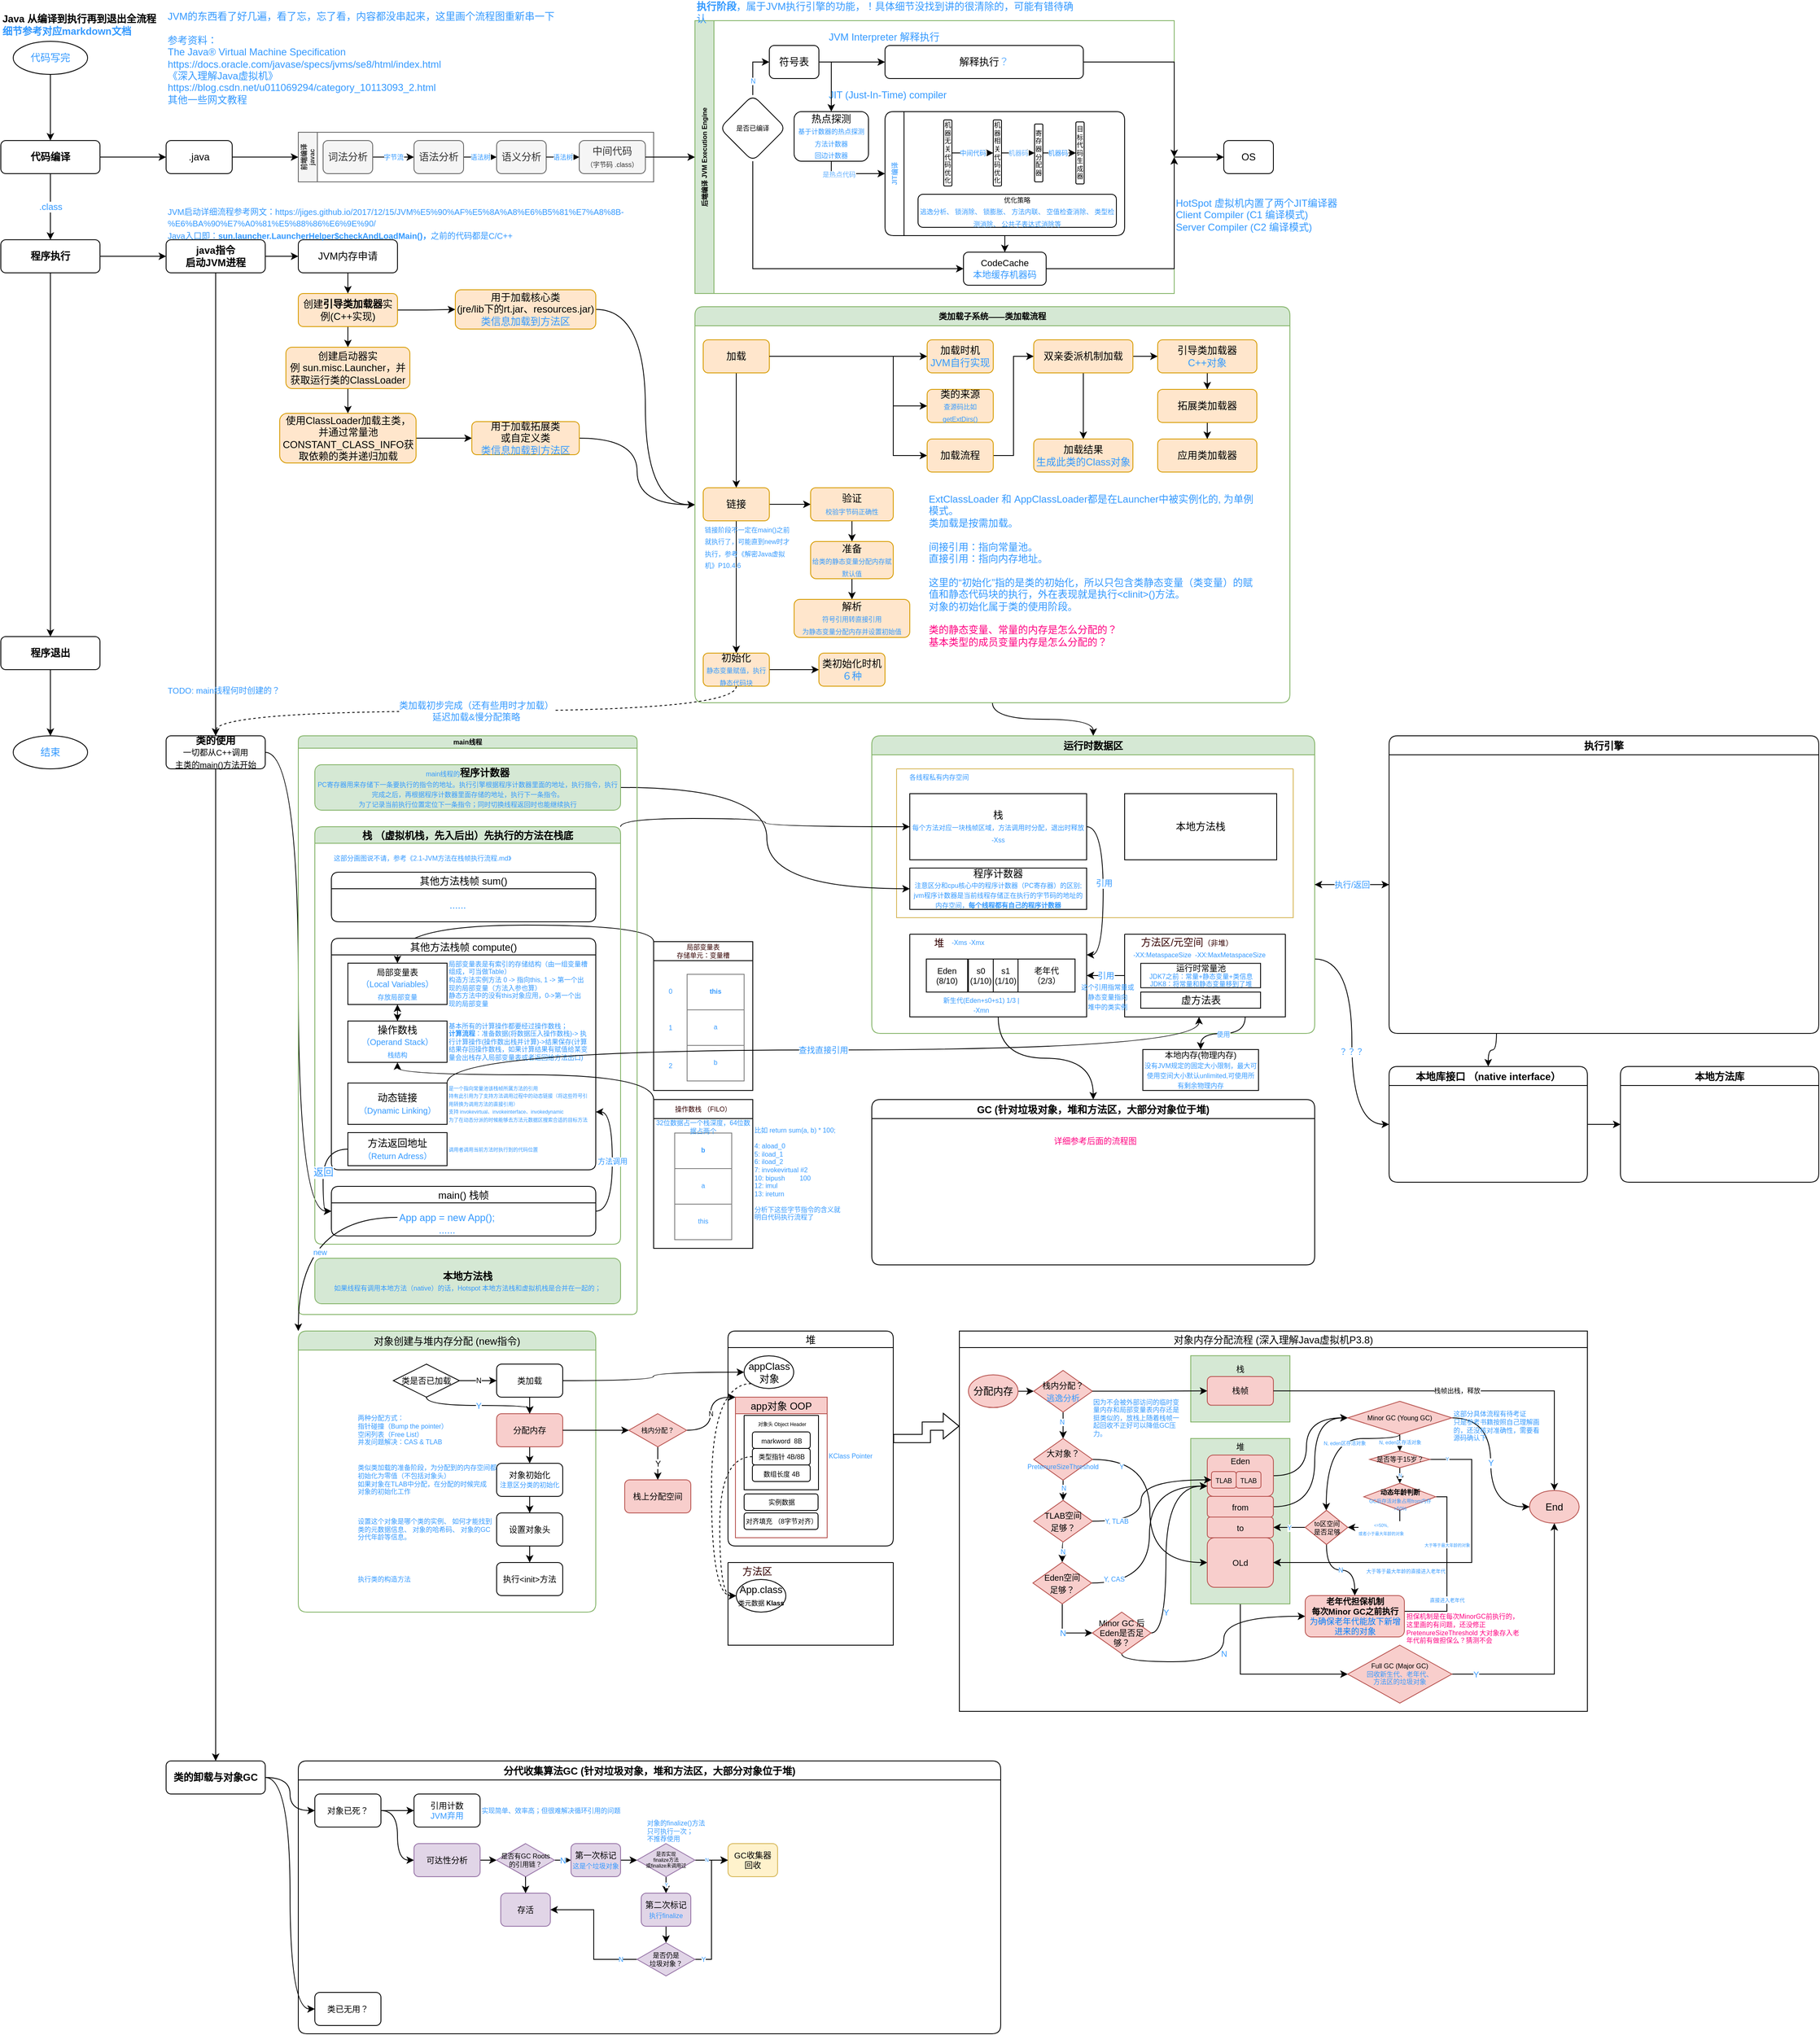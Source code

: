 <mxfile version="16.1.2" type="device"><diagram id="C5RBs43oDa-KdzZeNtuy" name="Page-1"><mxGraphModel dx="1830" dy="1148" grid="1" gridSize="10" guides="1" tooltips="1" connect="1" arrows="1" fold="1" page="1" pageScale="1" pageWidth="827" pageHeight="1169" math="0" shadow="0"><root><mxCell id="WIyWlLk6GJQsqaUBKTNV-0"/><mxCell id="WIyWlLk6GJQsqaUBKTNV-1" parent="WIyWlLk6GJQsqaUBKTNV-0"/><mxCell id="FGHxzeivRpTkZ_-9d8Zx-0" value="&lt;b&gt;Java 从编译到执行再到退出全流程&lt;br&gt;&lt;font color=&quot;#3399ff&quot;&gt;细节参考对应markdown文档&lt;/font&gt;&lt;br&gt;&lt;/b&gt;" style="text;html=1;strokeColor=none;fillColor=none;align=left;verticalAlign=middle;whiteSpace=wrap;rounded=0;" parent="WIyWlLk6GJQsqaUBKTNV-1" vertex="1"><mxGeometry x="40" y="40" width="240" height="40" as="geometry"/></mxCell><mxCell id="FGHxzeivRpTkZ_-9d8Zx-7" value="&lt;font color=&quot;#3399ff&quot;&gt;JVM的东西看了好几遍，看了忘，忘了看，内容都没串起来，这里画个流程图重新串一下&lt;br&gt;&lt;br&gt;参考资料：&lt;br&gt;The Java® Virtual Machine Specification https://docs.oracle.com/javase/specs/jvms/se8/html/index.html&lt;br&gt;《深入理解Java虚拟机》&lt;br&gt;https://blog.csdn.net/u011069294/category_10113093_2.html&lt;br&gt;其他一些网文教程&lt;br&gt;&lt;/font&gt;" style="text;html=1;strokeColor=none;fillColor=none;align=left;verticalAlign=middle;whiteSpace=wrap;rounded=0;" parent="WIyWlLk6GJQsqaUBKTNV-1" vertex="1"><mxGeometry x="240" y="40" width="490" height="120" as="geometry"/></mxCell><mxCell id="FGHxzeivRpTkZ_-9d8Zx-9" value=".class" style="edgeStyle=orthogonalEdgeStyle;rounded=0;orthogonalLoop=1;jettySize=auto;html=1;fontColor=#3399FF;" parent="WIyWlLk6GJQsqaUBKTNV-1" source="FGHxzeivRpTkZ_-9d8Zx-10" target="FGHxzeivRpTkZ_-9d8Zx-12" edge="1"><mxGeometry relative="1" as="geometry"/></mxCell><mxCell id="FGHxzeivRpTkZ_-9d8Zx-20" value="" style="edgeStyle=orthogonalEdgeStyle;rounded=0;orthogonalLoop=1;jettySize=auto;html=1;fontColor=#3399FF;" parent="WIyWlLk6GJQsqaUBKTNV-1" source="FGHxzeivRpTkZ_-9d8Zx-10" target="FGHxzeivRpTkZ_-9d8Zx-19" edge="1"><mxGeometry relative="1" as="geometry"/></mxCell><mxCell id="FGHxzeivRpTkZ_-9d8Zx-10" value="代码编译" style="rounded=1;whiteSpace=wrap;html=1;fontSize=12;glass=0;strokeWidth=1;shadow=0;fontStyle=1" parent="WIyWlLk6GJQsqaUBKTNV-1" vertex="1"><mxGeometry x="40" y="200" width="120" height="40" as="geometry"/></mxCell><mxCell id="FGHxzeivRpTkZ_-9d8Zx-11" value="" style="edgeStyle=orthogonalEdgeStyle;rounded=0;orthogonalLoop=1;jettySize=auto;html=1;" parent="WIyWlLk6GJQsqaUBKTNV-1" source="FGHxzeivRpTkZ_-9d8Zx-12" target="FGHxzeivRpTkZ_-9d8Zx-13" edge="1"><mxGeometry relative="1" as="geometry"/></mxCell><mxCell id="FGHxzeivRpTkZ_-9d8Zx-106" style="edgeStyle=orthogonalEdgeStyle;rounded=0;orthogonalLoop=1;jettySize=auto;html=1;exitX=1;exitY=0.5;exitDx=0;exitDy=0;entryX=0;entryY=0.5;entryDx=0;entryDy=0;fontSize=8;fontColor=#66B2FF;" parent="WIyWlLk6GJQsqaUBKTNV-1" source="FGHxzeivRpTkZ_-9d8Zx-12" target="FGHxzeivRpTkZ_-9d8Zx-105" edge="1"><mxGeometry relative="1" as="geometry"/></mxCell><mxCell id="FGHxzeivRpTkZ_-9d8Zx-12" value="程序执行" style="rounded=1;whiteSpace=wrap;html=1;fontSize=12;glass=0;strokeWidth=1;shadow=0;fontStyle=1" parent="WIyWlLk6GJQsqaUBKTNV-1" vertex="1"><mxGeometry x="40" y="320" width="120" height="40" as="geometry"/></mxCell><mxCell id="FGHxzeivRpTkZ_-9d8Zx-17" style="edgeStyle=orthogonalEdgeStyle;rounded=0;orthogonalLoop=1;jettySize=auto;html=1;exitX=0.5;exitY=1;exitDx=0;exitDy=0;entryX=0.5;entryY=0;entryDx=0;entryDy=0;fontColor=#3399FF;" parent="WIyWlLk6GJQsqaUBKTNV-1" source="FGHxzeivRpTkZ_-9d8Zx-13" target="FGHxzeivRpTkZ_-9d8Zx-16" edge="1"><mxGeometry relative="1" as="geometry"/></mxCell><mxCell id="FGHxzeivRpTkZ_-9d8Zx-13" value="程序退出" style="rounded=1;whiteSpace=wrap;html=1;fontSize=12;glass=0;strokeWidth=1;shadow=0;fontStyle=1" parent="WIyWlLk6GJQsqaUBKTNV-1" vertex="1"><mxGeometry x="40" y="800" width="120" height="40" as="geometry"/></mxCell><mxCell id="FGHxzeivRpTkZ_-9d8Zx-18" style="edgeStyle=orthogonalEdgeStyle;rounded=0;orthogonalLoop=1;jettySize=auto;html=1;exitX=0.5;exitY=1;exitDx=0;exitDy=0;entryX=0.5;entryY=0;entryDx=0;entryDy=0;fontColor=#3399FF;" parent="WIyWlLk6GJQsqaUBKTNV-1" source="FGHxzeivRpTkZ_-9d8Zx-15" target="FGHxzeivRpTkZ_-9d8Zx-10" edge="1"><mxGeometry relative="1" as="geometry"/></mxCell><mxCell id="FGHxzeivRpTkZ_-9d8Zx-15" value="代码写完" style="ellipse;whiteSpace=wrap;html=1;fontColor=#3399FF;" parent="WIyWlLk6GJQsqaUBKTNV-1" vertex="1"><mxGeometry x="55" y="80" width="90" height="40" as="geometry"/></mxCell><mxCell id="FGHxzeivRpTkZ_-9d8Zx-16" value="结束" style="ellipse;whiteSpace=wrap;html=1;fontColor=#3399FF;" parent="WIyWlLk6GJQsqaUBKTNV-1" vertex="1"><mxGeometry x="55" y="920" width="90" height="40" as="geometry"/></mxCell><mxCell id="FGHxzeivRpTkZ_-9d8Zx-30" style="edgeStyle=orthogonalEdgeStyle;rounded=0;orthogonalLoop=1;jettySize=auto;html=1;exitX=1;exitY=0.5;exitDx=0;exitDy=0;entryX=0;entryY=0.5;entryDx=0;entryDy=0;fontSize=8;fontColor=#3399FF;" parent="WIyWlLk6GJQsqaUBKTNV-1" source="FGHxzeivRpTkZ_-9d8Zx-19" target="FGHxzeivRpTkZ_-9d8Zx-23" edge="1"><mxGeometry relative="1" as="geometry"/></mxCell><mxCell id="FGHxzeivRpTkZ_-9d8Zx-19" value=".java" style="rounded=1;whiteSpace=wrap;html=1;fontSize=12;glass=0;strokeWidth=1;shadow=0;" parent="WIyWlLk6GJQsqaUBKTNV-1" vertex="1"><mxGeometry x="240" y="200" width="80" height="40" as="geometry"/></mxCell><mxCell id="FGHxzeivRpTkZ_-9d8Zx-23" value="前端编译 &#10;javac" style="swimlane;horizontal=0;fontColor=#333333;startSize=23;fontSize=8;fillColor=#f5f5f5;strokeColor=#666666;" parent="WIyWlLk6GJQsqaUBKTNV-1" vertex="1"><mxGeometry x="400" y="190" width="430" height="60" as="geometry"/></mxCell><mxCell id="FGHxzeivRpTkZ_-9d8Zx-28" value="字节流" style="edgeStyle=orthogonalEdgeStyle;rounded=0;orthogonalLoop=1;jettySize=auto;html=1;exitX=1;exitY=0.5;exitDx=0;exitDy=0;entryX=0;entryY=0.5;entryDx=0;entryDy=0;fontColor=#3399FF;fontSize=8;" parent="FGHxzeivRpTkZ_-9d8Zx-23" source="FGHxzeivRpTkZ_-9d8Zx-24" target="FGHxzeivRpTkZ_-9d8Zx-25" edge="1"><mxGeometry relative="1" as="geometry"><Array as="points"><mxPoint x="110" y="30"/><mxPoint x="110" y="30"/></Array></mxGeometry></mxCell><mxCell id="FGHxzeivRpTkZ_-9d8Zx-24" value="词法分析" style="rounded=1;whiteSpace=wrap;html=1;fontSize=12;glass=0;strokeWidth=1;shadow=0;fillColor=#f5f5f5;fontColor=#333333;strokeColor=#666666;" parent="FGHxzeivRpTkZ_-9d8Zx-23" vertex="1"><mxGeometry x="30" y="10" width="60" height="40" as="geometry"/></mxCell><mxCell id="FGHxzeivRpTkZ_-9d8Zx-29" value="语法树" style="edgeStyle=orthogonalEdgeStyle;rounded=0;orthogonalLoop=1;jettySize=auto;html=1;exitX=1;exitY=0.5;exitDx=0;exitDy=0;entryX=0;entryY=0.5;entryDx=0;entryDy=0;fontColor=#3399FF;fontSize=8;" parent="FGHxzeivRpTkZ_-9d8Zx-23" source="FGHxzeivRpTkZ_-9d8Zx-25" target="FGHxzeivRpTkZ_-9d8Zx-26" edge="1"><mxGeometry relative="1" as="geometry"/></mxCell><mxCell id="FGHxzeivRpTkZ_-9d8Zx-25" value="语法分析" style="rounded=1;whiteSpace=wrap;html=1;fontSize=12;glass=0;strokeWidth=1;shadow=0;fillColor=#f5f5f5;fontColor=#333333;strokeColor=#666666;" parent="FGHxzeivRpTkZ_-9d8Zx-23" vertex="1"><mxGeometry x="140" y="10" width="60" height="40" as="geometry"/></mxCell><mxCell id="FGHxzeivRpTkZ_-9d8Zx-26" value="语义分析" style="rounded=1;whiteSpace=wrap;html=1;fontSize=12;glass=0;strokeWidth=1;shadow=0;fillColor=#f5f5f5;fontColor=#333333;strokeColor=#666666;" parent="FGHxzeivRpTkZ_-9d8Zx-23" vertex="1"><mxGeometry x="240" y="10" width="60" height="40" as="geometry"/></mxCell><mxCell id="FGHxzeivRpTkZ_-9d8Zx-27" value="中间代码&lt;br&gt;&lt;font style=&quot;font-size: 8px&quot;&gt;（字节码 .class）&lt;/font&gt;" style="rounded=1;whiteSpace=wrap;html=1;fontSize=12;glass=0;strokeWidth=1;shadow=0;fillColor=#f5f5f5;fontColor=#333333;strokeColor=#666666;" parent="FGHxzeivRpTkZ_-9d8Zx-23" vertex="1"><mxGeometry x="340" y="10" width="80" height="40" as="geometry"/></mxCell><mxCell id="FGHxzeivRpTkZ_-9d8Zx-31" value="语法树" style="edgeStyle=orthogonalEdgeStyle;rounded=0;orthogonalLoop=1;jettySize=auto;html=1;exitX=1;exitY=0.5;exitDx=0;exitDy=0;entryX=0;entryY=0.5;entryDx=0;entryDy=0;fontSize=8;fontColor=#3399FF;" parent="FGHxzeivRpTkZ_-9d8Zx-23" source="FGHxzeivRpTkZ_-9d8Zx-26" target="FGHxzeivRpTkZ_-9d8Zx-27" edge="1"><mxGeometry relative="1" as="geometry"/></mxCell><mxCell id="FGHxzeivRpTkZ_-9d8Zx-70" style="edgeStyle=orthogonalEdgeStyle;rounded=0;orthogonalLoop=1;jettySize=auto;html=1;exitX=1;exitY=0.5;exitDx=0;exitDy=0;entryX=0;entryY=0.5;entryDx=0;entryDy=0;fontSize=6;fontColor=#3399FF;" parent="WIyWlLk6GJQsqaUBKTNV-1" source="FGHxzeivRpTkZ_-9d8Zx-34" target="FGHxzeivRpTkZ_-9d8Zx-48" edge="1"><mxGeometry relative="1" as="geometry"/></mxCell><mxCell id="FGHxzeivRpTkZ_-9d8Zx-34" value="后端编译 JVM Execution Engine" style="swimlane;horizontal=0;startSize=23;fontSize=8;fillColor=#d5e8d4;strokeColor=#82b366;" parent="WIyWlLk6GJQsqaUBKTNV-1" vertex="1"><mxGeometry x="880" y="55" width="580" height="330" as="geometry"><mxRectangle x="880" y="55" width="30" height="140" as="alternateBounds"/></mxGeometry></mxCell><mxCell id="FGHxzeivRpTkZ_-9d8Zx-44" value="&lt;font color=&quot;#3399ff&quot;&gt;JVM Interpreter 解释执行&lt;/font&gt;" style="text;html=1;strokeColor=none;fillColor=none;align=left;verticalAlign=middle;whiteSpace=wrap;rounded=0;" parent="FGHxzeivRpTkZ_-9d8Zx-34" vertex="1"><mxGeometry x="160" y="10" width="170" height="20" as="geometry"/></mxCell><mxCell id="FGHxzeivRpTkZ_-9d8Zx-45" value="&lt;font color=&quot;#3399ff&quot;&gt;JIT (Just-In-Time) compiler&lt;/font&gt;" style="text;html=1;strokeColor=none;fillColor=none;align=left;verticalAlign=middle;whiteSpace=wrap;rounded=0;" parent="FGHxzeivRpTkZ_-9d8Zx-34" vertex="1"><mxGeometry x="160" y="80" width="160" height="20" as="geometry"/></mxCell><mxCell id="FGHxzeivRpTkZ_-9d8Zx-77" style="edgeStyle=orthogonalEdgeStyle;rounded=0;orthogonalLoop=1;jettySize=auto;html=1;exitX=1;exitY=0.5;exitDx=0;exitDy=0;entryX=1;entryY=0.5;entryDx=0;entryDy=0;fontSize=8;fontColor=#3399FF;" parent="FGHxzeivRpTkZ_-9d8Zx-34" source="FGHxzeivRpTkZ_-9d8Zx-51" target="FGHxzeivRpTkZ_-9d8Zx-34" edge="1"><mxGeometry relative="1" as="geometry"><Array as="points"><mxPoint x="580" y="300"/></Array></mxGeometry></mxCell><mxCell id="FGHxzeivRpTkZ_-9d8Zx-51" value="CodeCache&lt;br&gt;&lt;font color=&quot;#3399ff&quot;&gt;本地缓存机器码&lt;/font&gt;" style="rounded=1;whiteSpace=wrap;html=1;fontSize=11;glass=0;strokeWidth=1;shadow=0;" parent="FGHxzeivRpTkZ_-9d8Zx-34" vertex="1"><mxGeometry x="325" y="280" width="100" height="40" as="geometry"/></mxCell><mxCell id="FGHxzeivRpTkZ_-9d8Zx-92" style="rounded=0;orthogonalLoop=1;jettySize=auto;html=1;exitX=0.5;exitY=1;exitDx=0;exitDy=0;entryX=0;entryY=0.5;entryDx=0;entryDy=0;fontSize=8;fontColor=#66B2FF;edgeStyle=orthogonalEdgeStyle;" parent="FGHxzeivRpTkZ_-9d8Zx-34" source="FGHxzeivRpTkZ_-9d8Zx-53" target="FGHxzeivRpTkZ_-9d8Zx-91" edge="1"><mxGeometry relative="1" as="geometry"><Array as="points"><mxPoint x="165" y="185"/></Array></mxGeometry></mxCell><mxCell id="FGHxzeivRpTkZ_-9d8Zx-95" value="是热点代码" style="edgeLabel;html=1;align=center;verticalAlign=middle;resizable=0;points=[];fontSize=8;fontColor=#66B2FF;" parent="FGHxzeivRpTkZ_-9d8Zx-92" vertex="1" connectable="0"><mxGeometry x="-0.398" y="-1" relative="1" as="geometry"><mxPoint as="offset"/></mxGeometry></mxCell><mxCell id="FGHxzeivRpTkZ_-9d8Zx-53" value="热点探测&lt;br&gt;&lt;font color=&quot;#3399ff&quot; style=&quot;font-size: 8px&quot;&gt;基于计数器的热点探测&lt;br&gt;方法计数器&lt;br&gt;回边计数器&lt;br&gt;&lt;/font&gt;" style="rounded=1;whiteSpace=wrap;html=1;fontSize=12;glass=0;strokeWidth=1;shadow=0;" parent="FGHxzeivRpTkZ_-9d8Zx-34" vertex="1"><mxGeometry x="120" y="110" width="90" height="60" as="geometry"/></mxCell><mxCell id="FGHxzeivRpTkZ_-9d8Zx-85" value="N" style="edgeStyle=orthogonalEdgeStyle;rounded=0;orthogonalLoop=1;jettySize=auto;html=1;exitX=0.5;exitY=0;exitDx=0;exitDy=0;entryX=0;entryY=0.5;entryDx=0;entryDy=0;fontSize=8;fontColor=#3399FF;" parent="FGHxzeivRpTkZ_-9d8Zx-34" source="FGHxzeivRpTkZ_-9d8Zx-58" target="FGHxzeivRpTkZ_-9d8Zx-84" edge="1"><mxGeometry x="-0.429" relative="1" as="geometry"><mxPoint as="offset"/></mxGeometry></mxCell><mxCell id="FGHxzeivRpTkZ_-9d8Zx-97" style="edgeStyle=orthogonalEdgeStyle;rounded=0;orthogonalLoop=1;jettySize=auto;html=1;exitX=0.5;exitY=1;exitDx=0;exitDy=0;entryX=0;entryY=0.5;entryDx=0;entryDy=0;fontSize=8;fontColor=#66B2FF;" parent="FGHxzeivRpTkZ_-9d8Zx-34" source="FGHxzeivRpTkZ_-9d8Zx-58" target="FGHxzeivRpTkZ_-9d8Zx-51" edge="1"><mxGeometry relative="1" as="geometry"/></mxCell><mxCell id="FGHxzeivRpTkZ_-9d8Zx-58" value="&lt;font color=&quot;#000000&quot;&gt;是否已编译&lt;/font&gt;" style="rhombus;whiteSpace=wrap;html=1;fontSize=8;fontColor=#3399FF;rounded=1;" parent="FGHxzeivRpTkZ_-9d8Zx-34" vertex="1"><mxGeometry x="30" y="90" width="80" height="80" as="geometry"/></mxCell><mxCell id="FGHxzeivRpTkZ_-9d8Zx-93" style="edgeStyle=orthogonalEdgeStyle;rounded=0;orthogonalLoop=1;jettySize=auto;html=1;exitX=1;exitY=0.5;exitDx=0;exitDy=0;entryX=0.5;entryY=0;entryDx=0;entryDy=0;fontSize=8;fontColor=#66B2FF;" parent="FGHxzeivRpTkZ_-9d8Zx-34" source="FGHxzeivRpTkZ_-9d8Zx-84" target="FGHxzeivRpTkZ_-9d8Zx-53" edge="1"><mxGeometry relative="1" as="geometry"><Array as="points"><mxPoint x="165" y="50"/></Array></mxGeometry></mxCell><mxCell id="FGHxzeivRpTkZ_-9d8Zx-98" style="edgeStyle=orthogonalEdgeStyle;rounded=0;orthogonalLoop=1;jettySize=auto;html=1;exitX=1;exitY=0.5;exitDx=0;exitDy=0;entryX=0;entryY=0.5;entryDx=0;entryDy=0;fontSize=8;fontColor=#66B2FF;" parent="FGHxzeivRpTkZ_-9d8Zx-34" source="FGHxzeivRpTkZ_-9d8Zx-84" target="FGHxzeivRpTkZ_-9d8Zx-87" edge="1"><mxGeometry relative="1" as="geometry"/></mxCell><mxCell id="FGHxzeivRpTkZ_-9d8Zx-84" value="符号表" style="rounded=1;whiteSpace=wrap;html=1;fontSize=12;glass=0;strokeWidth=1;shadow=0;" parent="FGHxzeivRpTkZ_-9d8Zx-34" vertex="1"><mxGeometry x="90" y="30" width="60" height="40" as="geometry"/></mxCell><mxCell id="FGHxzeivRpTkZ_-9d8Zx-88" style="edgeStyle=orthogonalEdgeStyle;rounded=0;orthogonalLoop=1;jettySize=auto;html=1;exitX=1;exitY=0.5;exitDx=0;exitDy=0;entryX=1;entryY=0.5;entryDx=0;entryDy=0;fontSize=8;fontColor=#66B2FF;" parent="FGHxzeivRpTkZ_-9d8Zx-34" source="FGHxzeivRpTkZ_-9d8Zx-87" target="FGHxzeivRpTkZ_-9d8Zx-34" edge="1"><mxGeometry relative="1" as="geometry"><Array as="points"><mxPoint x="580" y="50"/></Array></mxGeometry></mxCell><mxCell id="FGHxzeivRpTkZ_-9d8Zx-87" value="解释执行&lt;font color=&quot;#66b2ff&quot;&gt;？&lt;/font&gt;" style="rounded=1;whiteSpace=wrap;html=1;fontSize=12;glass=0;strokeWidth=1;shadow=0;" parent="FGHxzeivRpTkZ_-9d8Zx-34" vertex="1"><mxGeometry x="230" y="30" width="240" height="40" as="geometry"/></mxCell><mxCell id="FGHxzeivRpTkZ_-9d8Zx-96" value="" style="edgeStyle=orthogonalEdgeStyle;rounded=0;orthogonalLoop=1;jettySize=auto;html=1;fontSize=8;fontColor=#66B2FF;" parent="FGHxzeivRpTkZ_-9d8Zx-34" source="FGHxzeivRpTkZ_-9d8Zx-91" target="FGHxzeivRpTkZ_-9d8Zx-51" edge="1"><mxGeometry relative="1" as="geometry"/></mxCell><mxCell id="FGHxzeivRpTkZ_-9d8Zx-91" value="JIT编译" style="swimlane;horizontal=0;rounded=1;fontSize=8;fontColor=#66B2FF;" parent="FGHxzeivRpTkZ_-9d8Zx-34" vertex="1"><mxGeometry x="230" y="110" width="290" height="150" as="geometry"/></mxCell><mxCell id="FGHxzeivRpTkZ_-9d8Zx-36" value="机器无关代码优化" style="rounded=1;whiteSpace=wrap;html=1;fontSize=8;glass=0;strokeWidth=1;shadow=0;" parent="FGHxzeivRpTkZ_-9d8Zx-91" vertex="1"><mxGeometry x="71" y="10" width="10" height="80" as="geometry"/></mxCell><mxCell id="FGHxzeivRpTkZ_-9d8Zx-38" value="机器相关代码优化" style="rounded=1;whiteSpace=wrap;html=1;fontSize=8;glass=0;strokeWidth=1;shadow=0;" parent="FGHxzeivRpTkZ_-9d8Zx-91" vertex="1"><mxGeometry x="131" y="10" width="10" height="80" as="geometry"/></mxCell><mxCell id="FGHxzeivRpTkZ_-9d8Zx-35" value="中间代码" style="edgeStyle=orthogonalEdgeStyle;rounded=0;orthogonalLoop=1;jettySize=auto;html=1;exitX=1;exitY=0.5;exitDx=0;exitDy=0;entryX=0;entryY=0.5;entryDx=0;entryDy=0;fontColor=#3399FF;fontSize=8;" parent="FGHxzeivRpTkZ_-9d8Zx-91" source="FGHxzeivRpTkZ_-9d8Zx-36" target="FGHxzeivRpTkZ_-9d8Zx-38" edge="1"><mxGeometry relative="1" as="geometry"><Array as="points"><mxPoint x="91" y="50"/><mxPoint x="91" y="50"/></Array></mxGeometry></mxCell><mxCell id="FGHxzeivRpTkZ_-9d8Zx-39" value="寄存器分配器" style="rounded=1;whiteSpace=wrap;html=1;fontSize=8;glass=0;strokeWidth=1;shadow=0;" parent="FGHxzeivRpTkZ_-9d8Zx-91" vertex="1"><mxGeometry x="181" y="15" width="10" height="70" as="geometry"/></mxCell><mxCell id="FGHxzeivRpTkZ_-9d8Zx-90" value="机器码" style="edgeStyle=orthogonalEdgeStyle;rounded=0;orthogonalLoop=1;jettySize=auto;html=1;exitX=1;exitY=0.5;exitDx=0;exitDy=0;entryX=0;entryY=0.5;entryDx=0;entryDy=0;fontSize=8;fontColor=#66B2FF;" parent="FGHxzeivRpTkZ_-9d8Zx-91" source="FGHxzeivRpTkZ_-9d8Zx-38" target="FGHxzeivRpTkZ_-9d8Zx-39" edge="1"><mxGeometry relative="1" as="geometry"><mxPoint as="offset"/></mxGeometry></mxCell><mxCell id="FGHxzeivRpTkZ_-9d8Zx-40" value="目标代码生成器" style="rounded=1;whiteSpace=wrap;html=1;fontSize=8;glass=0;strokeWidth=1;shadow=0;" parent="FGHxzeivRpTkZ_-9d8Zx-91" vertex="1"><mxGeometry x="231" y="12.5" width="10" height="75" as="geometry"/></mxCell><mxCell id="FGHxzeivRpTkZ_-9d8Zx-41" value="机器码" style="edgeStyle=orthogonalEdgeStyle;rounded=0;orthogonalLoop=1;jettySize=auto;html=1;exitX=1;exitY=0.5;exitDx=0;exitDy=0;entryX=0;entryY=0.5;entryDx=0;entryDy=0;fontSize=8;fontColor=#3399FF;" parent="FGHxzeivRpTkZ_-9d8Zx-91" source="FGHxzeivRpTkZ_-9d8Zx-39" target="FGHxzeivRpTkZ_-9d8Zx-40" edge="1"><mxGeometry x="-0.111" relative="1" as="geometry"><Array as="points"><mxPoint x="201" y="50"/><mxPoint x="201" y="50"/></Array><mxPoint as="offset"/></mxGeometry></mxCell><mxCell id="FGHxzeivRpTkZ_-9d8Zx-89" value="&lt;font style=&quot;font-size: 8px&quot;&gt;优化策略&lt;/font&gt;&lt;br&gt;&lt;font color=&quot;#3399ff&quot; style=&quot;font-size: 8px&quot;&gt;逃逸分析、 锁消除、 锁膨胀、 方法内联、 空值检查消除、 类型检测消除、 公共子表达式消除等&lt;/font&gt;" style="rounded=1;whiteSpace=wrap;html=1;fontSize=12;glass=0;strokeWidth=1;shadow=0;" parent="FGHxzeivRpTkZ_-9d8Zx-91" vertex="1"><mxGeometry x="40" y="100" width="240" height="40" as="geometry"/></mxCell><mxCell id="FGHxzeivRpTkZ_-9d8Zx-42" style="edgeStyle=orthogonalEdgeStyle;rounded=0;orthogonalLoop=1;jettySize=auto;html=1;exitX=1;exitY=0.5;exitDx=0;exitDy=0;entryX=0;entryY=0.5;entryDx=0;entryDy=0;fontSize=8;fontColor=#3399FF;" parent="WIyWlLk6GJQsqaUBKTNV-1" source="FGHxzeivRpTkZ_-9d8Zx-27" target="FGHxzeivRpTkZ_-9d8Zx-34" edge="1"><mxGeometry relative="1" as="geometry"/></mxCell><mxCell id="FGHxzeivRpTkZ_-9d8Zx-43" value="&lt;font color=&quot;#3399ff&quot;&gt;&lt;b&gt;执行阶段&lt;/b&gt;，属于JVM执行引擎的功能，！具体细节没找到讲的很清除的，可能有错待确认&lt;/font&gt;" style="text;html=1;strokeColor=none;fillColor=none;align=left;verticalAlign=middle;whiteSpace=wrap;rounded=0;" parent="WIyWlLk6GJQsqaUBKTNV-1" vertex="1"><mxGeometry x="880" y="35" width="470" height="20" as="geometry"/></mxCell><mxCell id="FGHxzeivRpTkZ_-9d8Zx-48" value="OS" style="rounded=1;whiteSpace=wrap;html=1;fontSize=12;glass=0;strokeWidth=1;shadow=0;" parent="WIyWlLk6GJQsqaUBKTNV-1" vertex="1"><mxGeometry x="1520" y="200" width="60" height="40" as="geometry"/></mxCell><mxCell id="FGHxzeivRpTkZ_-9d8Zx-56" value="&lt;font color=&quot;#3399ff&quot;&gt;HotSpot 虚拟机内置了两个JIT编译器&lt;br&gt;Client Compiler (C1 编译模式)&lt;br&gt;&lt;/font&gt;&lt;font color=&quot;#3399ff&quot;&gt;Server Compiler (&lt;/font&gt;&lt;span style=&quot;color: rgb(51 , 153 , 255)&quot;&gt;C2 编译模式&lt;/span&gt;&lt;font color=&quot;#3399ff&quot;&gt;)&lt;br&gt;&lt;/font&gt;" style="text;html=1;strokeColor=none;fillColor=none;align=left;verticalAlign=middle;whiteSpace=wrap;rounded=0;" parent="WIyWlLk6GJQsqaUBKTNV-1" vertex="1"><mxGeometry x="1460" y="260" width="200" height="60" as="geometry"/></mxCell><mxCell id="FGHxzeivRpTkZ_-9d8Zx-113" style="edgeStyle=orthogonalEdgeStyle;rounded=0;orthogonalLoop=1;jettySize=auto;html=1;exitX=1;exitY=0.5;exitDx=0;exitDy=0;entryX=0;entryY=0.5;entryDx=0;entryDy=0;fontSize=8;fontColor=#66B2FF;" parent="WIyWlLk6GJQsqaUBKTNV-1" source="FGHxzeivRpTkZ_-9d8Zx-105" target="FGHxzeivRpTkZ_-9d8Zx-112" edge="1"><mxGeometry relative="1" as="geometry"/></mxCell><mxCell id="FGHxzeivRpTkZ_-9d8Zx-121" value="" style="edgeStyle=orthogonalEdgeStyle;rounded=0;orthogonalLoop=1;jettySize=auto;html=1;fontSize=8;fontColor=#3399FF;" parent="WIyWlLk6GJQsqaUBKTNV-1" source="FGHxzeivRpTkZ_-9d8Zx-105" target="FGHxzeivRpTkZ_-9d8Zx-120" edge="1"><mxGeometry relative="1" as="geometry"/></mxCell><mxCell id="FGHxzeivRpTkZ_-9d8Zx-105" value="&lt;b&gt;java指令&lt;br&gt;启动JVM进程&lt;/b&gt;" style="rounded=1;whiteSpace=wrap;html=1;fontSize=12;glass=0;strokeWidth=1;shadow=0;" parent="WIyWlLk6GJQsqaUBKTNV-1" vertex="1"><mxGeometry x="240" y="320" width="120" height="40" as="geometry"/></mxCell><mxCell id="FGHxzeivRpTkZ_-9d8Zx-111" value="" style="edgeStyle=orthogonalEdgeStyle;rounded=0;orthogonalLoop=1;jettySize=auto;html=1;fontSize=8;fontColor=#66B2FF;" parent="WIyWlLk6GJQsqaUBKTNV-1" source="FGHxzeivRpTkZ_-9d8Zx-108" target="FGHxzeivRpTkZ_-9d8Zx-110" edge="1"><mxGeometry relative="1" as="geometry"/></mxCell><mxCell id="FGHxzeivRpTkZ_-9d8Zx-117" style="edgeStyle=orthogonalEdgeStyle;rounded=0;orthogonalLoop=1;jettySize=auto;html=1;exitX=0.5;exitY=1;exitDx=0;exitDy=0;entryX=0.5;entryY=0;entryDx=0;entryDy=0;fontSize=8;fontColor=#3399FF;" parent="WIyWlLk6GJQsqaUBKTNV-1" source="FGHxzeivRpTkZ_-9d8Zx-108" target="FGHxzeivRpTkZ_-9d8Zx-116" edge="1"><mxGeometry relative="1" as="geometry"/></mxCell><mxCell id="FGHxzeivRpTkZ_-9d8Zx-108" value="创建&lt;b&gt;引导类加载器&lt;/b&gt;实例(C++实现)" style="rounded=1;whiteSpace=wrap;html=1;fontSize=12;glass=0;strokeWidth=1;shadow=0;fillColor=#ffe6cc;strokeColor=#d79b00;" parent="WIyWlLk6GJQsqaUBKTNV-1" vertex="1"><mxGeometry x="400" y="385" width="120" height="40" as="geometry"/></mxCell><mxCell id="FGHxzeivRpTkZ_-9d8Zx-140" style="edgeStyle=orthogonalEdgeStyle;rounded=0;orthogonalLoop=1;jettySize=auto;html=1;exitX=1;exitY=0.5;exitDx=0;exitDy=0;entryX=-0.001;entryY=0.036;entryDx=0;entryDy=0;entryPerimeter=0;fontSize=10;fontColor=#3399FF;strokeColor=none;curved=1;" parent="WIyWlLk6GJQsqaUBKTNV-1" source="FGHxzeivRpTkZ_-9d8Zx-110" target="FGHxzeivRpTkZ_-9d8Zx-128" edge="1"><mxGeometry relative="1" as="geometry"/></mxCell><mxCell id="-ruLyQqvGVcUohYrsJ2N-0" style="edgeStyle=orthogonalEdgeStyle;rounded=0;orthogonalLoop=1;jettySize=auto;html=1;exitX=1;exitY=0.5;exitDx=0;exitDy=0;entryX=0;entryY=0.5;entryDx=0;entryDy=0;curved=1;" parent="WIyWlLk6GJQsqaUBKTNV-1" source="FGHxzeivRpTkZ_-9d8Zx-110" target="FGHxzeivRpTkZ_-9d8Zx-128" edge="1"><mxGeometry relative="1" as="geometry"/></mxCell><mxCell id="FGHxzeivRpTkZ_-9d8Zx-110" value="用于加载核心类&lt;br&gt;(jre/lib下的rt.jar、resources.jar)&lt;br&gt;&lt;font color=&quot;#3399ff&quot;&gt;类信息加载到方法区&lt;/font&gt;" style="rounded=1;whiteSpace=wrap;html=1;fontSize=12;glass=0;strokeWidth=1;shadow=0;fillColor=#ffe6cc;strokeColor=#d79b00;" parent="WIyWlLk6GJQsqaUBKTNV-1" vertex="1"><mxGeometry x="590" y="380.5" width="170" height="47.5" as="geometry"/></mxCell><mxCell id="FGHxzeivRpTkZ_-9d8Zx-114" style="edgeStyle=orthogonalEdgeStyle;rounded=0;orthogonalLoop=1;jettySize=auto;html=1;exitX=0.5;exitY=1;exitDx=0;exitDy=0;fontSize=8;fontColor=#3399FF;" parent="WIyWlLk6GJQsqaUBKTNV-1" source="FGHxzeivRpTkZ_-9d8Zx-112" target="FGHxzeivRpTkZ_-9d8Zx-108" edge="1"><mxGeometry relative="1" as="geometry"/></mxCell><mxCell id="FGHxzeivRpTkZ_-9d8Zx-112" value="JVM内存申请" style="rounded=1;whiteSpace=wrap;html=1;fontSize=12;glass=0;strokeWidth=1;shadow=0;" parent="WIyWlLk6GJQsqaUBKTNV-1" vertex="1"><mxGeometry x="400" y="320" width="120" height="40" as="geometry"/></mxCell><mxCell id="FGHxzeivRpTkZ_-9d8Zx-119" value="" style="edgeStyle=orthogonalEdgeStyle;rounded=0;orthogonalLoop=1;jettySize=auto;html=1;fontSize=8;fontColor=#3399FF;" parent="WIyWlLk6GJQsqaUBKTNV-1" source="FGHxzeivRpTkZ_-9d8Zx-116" target="FGHxzeivRpTkZ_-9d8Zx-118" edge="1"><mxGeometry relative="1" as="geometry"/></mxCell><mxCell id="FGHxzeivRpTkZ_-9d8Zx-116" value="创建启动器实例&amp;nbsp;sun.misc.Launcher，并获取运行类的ClassLoader" style="rounded=1;whiteSpace=wrap;html=1;fontSize=12;glass=0;strokeWidth=1;shadow=0;fillColor=#ffe6cc;strokeColor=#d79b00;" parent="WIyWlLk6GJQsqaUBKTNV-1" vertex="1"><mxGeometry x="385" y="450" width="150" height="50" as="geometry"/></mxCell><mxCell id="FGHxzeivRpTkZ_-9d8Zx-123" value="" style="edgeStyle=orthogonalEdgeStyle;rounded=0;orthogonalLoop=1;jettySize=auto;html=1;fontSize=8;fontColor=#3399FF;" parent="WIyWlLk6GJQsqaUBKTNV-1" source="FGHxzeivRpTkZ_-9d8Zx-118" target="FGHxzeivRpTkZ_-9d8Zx-122" edge="1"><mxGeometry relative="1" as="geometry"/></mxCell><mxCell id="FGHxzeivRpTkZ_-9d8Zx-118" value="使用ClassLoader加载主类，并通过常量池CONSTANT_CLASS_INFO获取依赖的类并递归加载" style="rounded=1;whiteSpace=wrap;html=1;fontSize=12;glass=0;strokeWidth=1;shadow=0;fillColor=#ffe6cc;strokeColor=#d79b00;" parent="WIyWlLk6GJQsqaUBKTNV-1" vertex="1"><mxGeometry x="377.5" y="530" width="165" height="60" as="geometry"/></mxCell><mxCell id="-ruLyQqvGVcUohYrsJ2N-3" value="" style="edgeStyle=orthogonalEdgeStyle;curved=1;rounded=0;orthogonalLoop=1;jettySize=auto;html=1;fontSize=10;" parent="WIyWlLk6GJQsqaUBKTNV-1" source="FGHxzeivRpTkZ_-9d8Zx-120" target="-ruLyQqvGVcUohYrsJ2N-2" edge="1"><mxGeometry relative="1" as="geometry"/></mxCell><mxCell id="htxMy5ntLQ7jBSYtlKdf-28" style="edgeStyle=orthogonalEdgeStyle;curved=1;rounded=0;orthogonalLoop=1;jettySize=auto;html=1;exitX=1;exitY=0.5;exitDx=0;exitDy=0;entryX=0;entryY=0.5;entryDx=0;entryDy=0;fontSize=8;fontColor=#3399FF;" parent="WIyWlLk6GJQsqaUBKTNV-1" source="FGHxzeivRpTkZ_-9d8Zx-120" target="-ruLyQqvGVcUohYrsJ2N-21" edge="1"><mxGeometry relative="1" as="geometry"/></mxCell><mxCell id="FGHxzeivRpTkZ_-9d8Zx-120" value="&lt;b&gt;类的使用&lt;/b&gt;&lt;br&gt;&lt;font style=&quot;font-size: 10px&quot;&gt;一切都从C++调用&lt;br&gt;主类的main()方法开始&lt;/font&gt;" style="rounded=1;whiteSpace=wrap;html=1;fontSize=12;glass=0;strokeWidth=1;shadow=0;" parent="WIyWlLk6GJQsqaUBKTNV-1" vertex="1"><mxGeometry x="240" y="920" width="120" height="40" as="geometry"/></mxCell><mxCell id="-ruLyQqvGVcUohYrsJ2N-1" style="edgeStyle=orthogonalEdgeStyle;rounded=0;orthogonalLoop=1;jettySize=auto;html=1;exitX=1;exitY=0.5;exitDx=0;exitDy=0;entryX=0;entryY=0.5;entryDx=0;entryDy=0;curved=1;" parent="WIyWlLk6GJQsqaUBKTNV-1" source="FGHxzeivRpTkZ_-9d8Zx-122" target="FGHxzeivRpTkZ_-9d8Zx-128" edge="1"><mxGeometry relative="1" as="geometry"/></mxCell><mxCell id="FGHxzeivRpTkZ_-9d8Zx-122" value="用于加载拓展类&lt;br&gt;或自定义类&lt;br&gt;&lt;span style=&quot;color: rgb(51 , 153 , 255)&quot;&gt;类信息加载到方法区&lt;/span&gt;" style="rounded=1;whiteSpace=wrap;html=1;fontSize=12;glass=0;strokeWidth=1;shadow=0;fillColor=#ffe6cc;strokeColor=#d79b00;" parent="WIyWlLk6GJQsqaUBKTNV-1" vertex="1"><mxGeometry x="610" y="540" width="130" height="40" as="geometry"/></mxCell><mxCell id="htxMy5ntLQ7jBSYtlKdf-45" style="edgeStyle=orthogonalEdgeStyle;curved=1;rounded=0;orthogonalLoop=1;jettySize=auto;html=1;exitX=0.5;exitY=1;exitDx=0;exitDy=0;entryX=0.5;entryY=0;entryDx=0;entryDy=0;fontSize=8;fontColor=#3399FF;" parent="WIyWlLk6GJQsqaUBKTNV-1" source="FGHxzeivRpTkZ_-9d8Zx-128" target="-ruLyQqvGVcUohYrsJ2N-5" edge="1"><mxGeometry relative="1" as="geometry"/></mxCell><object label="类加载子系统——类加载流程" 万恶万恶="" id="FGHxzeivRpTkZ_-9d8Zx-128"><mxCell style="swimlane;rounded=1;fontSize=10;startSize=23;fillColor=#d5e8d4;strokeColor=#82b366;" parent="WIyWlLk6GJQsqaUBKTNV-1" vertex="1"><mxGeometry x="880" y="401" width="720" height="479" as="geometry"><mxRectangle x="880" y="401" width="160" height="23" as="alternateBounds"/></mxGeometry></mxCell></object><mxCell id="FGHxzeivRpTkZ_-9d8Zx-138" style="edgeStyle=orthogonalEdgeStyle;rounded=0;orthogonalLoop=1;jettySize=auto;html=1;exitX=0.5;exitY=1;exitDx=0;exitDy=0;fontSize=8;fontColor=#3399FF;" parent="FGHxzeivRpTkZ_-9d8Zx-128" source="FGHxzeivRpTkZ_-9d8Zx-129" target="FGHxzeivRpTkZ_-9d8Zx-130" edge="1"><mxGeometry relative="1" as="geometry"/></mxCell><mxCell id="BpuLTuVieapOz50nyp-9-10" style="edgeStyle=orthogonalEdgeStyle;rounded=0;orthogonalLoop=1;jettySize=auto;html=1;exitX=1;exitY=0.5;exitDx=0;exitDy=0;entryX=0;entryY=0.5;entryDx=0;entryDy=0;" parent="FGHxzeivRpTkZ_-9d8Zx-128" source="FGHxzeivRpTkZ_-9d8Zx-129" target="BpuLTuVieapOz50nyp-9-9" edge="1"><mxGeometry relative="1" as="geometry"><Array as="points"><mxPoint x="240" y="60"/><mxPoint x="240" y="180"/></Array></mxGeometry></mxCell><mxCell id="FGHxzeivRpTkZ_-9d8Zx-129" value="加载" style="rounded=1;whiteSpace=wrap;html=1;fontSize=12;glass=0;strokeWidth=1;shadow=0;fillColor=#ffe6cc;strokeColor=#d79b00;" parent="FGHxzeivRpTkZ_-9d8Zx-128" vertex="1"><mxGeometry x="10" y="40" width="80" height="40" as="geometry"/></mxCell><mxCell id="FGHxzeivRpTkZ_-9d8Zx-133" value="" style="edgeStyle=orthogonalEdgeStyle;rounded=0;orthogonalLoop=1;jettySize=auto;html=1;fontSize=8;fontColor=#3399FF;" parent="FGHxzeivRpTkZ_-9d8Zx-128" source="FGHxzeivRpTkZ_-9d8Zx-130" target="FGHxzeivRpTkZ_-9d8Zx-132" edge="1"><mxGeometry relative="1" as="geometry"/></mxCell><mxCell id="FGHxzeivRpTkZ_-9d8Zx-139" style="edgeStyle=orthogonalEdgeStyle;rounded=0;orthogonalLoop=1;jettySize=auto;html=1;exitX=0.5;exitY=1;exitDx=0;exitDy=0;fontSize=8;fontColor=#3399FF;" parent="FGHxzeivRpTkZ_-9d8Zx-128" source="FGHxzeivRpTkZ_-9d8Zx-130" target="FGHxzeivRpTkZ_-9d8Zx-131" edge="1"><mxGeometry relative="1" as="geometry"/></mxCell><mxCell id="FGHxzeivRpTkZ_-9d8Zx-130" value="链接" style="rounded=1;whiteSpace=wrap;html=1;fontSize=12;glass=0;strokeWidth=1;shadow=0;fillColor=#ffe6cc;strokeColor=#d79b00;" parent="FGHxzeivRpTkZ_-9d8Zx-128" vertex="1"><mxGeometry x="10" y="219" width="80" height="40" as="geometry"/></mxCell><mxCell id="tda0aqHijR5EOjEagQia-3" value="" style="edgeStyle=orthogonalEdgeStyle;rounded=0;orthogonalLoop=1;jettySize=auto;html=1;fontSize=8;fontColor=#3399FF;" parent="FGHxzeivRpTkZ_-9d8Zx-128" source="FGHxzeivRpTkZ_-9d8Zx-131" target="tda0aqHijR5EOjEagQia-2" edge="1"><mxGeometry relative="1" as="geometry"/></mxCell><mxCell id="FGHxzeivRpTkZ_-9d8Zx-131" value="初始化&lt;br&gt;&lt;font color=&quot;#3399ff&quot; style=&quot;font-size: 8px&quot;&gt;静态变量赋值，执行静态代码块&lt;/font&gt;" style="rounded=1;whiteSpace=wrap;html=1;fontSize=12;glass=0;strokeWidth=1;shadow=0;fillColor=#ffe6cc;strokeColor=#d79b00;" parent="FGHxzeivRpTkZ_-9d8Zx-128" vertex="1"><mxGeometry x="10" y="419" width="80" height="40" as="geometry"/></mxCell><mxCell id="FGHxzeivRpTkZ_-9d8Zx-135" value="" style="edgeStyle=orthogonalEdgeStyle;rounded=0;orthogonalLoop=1;jettySize=auto;html=1;fontSize=8;fontColor=#3399FF;" parent="FGHxzeivRpTkZ_-9d8Zx-128" source="FGHxzeivRpTkZ_-9d8Zx-132" target="FGHxzeivRpTkZ_-9d8Zx-134" edge="1"><mxGeometry relative="1" as="geometry"/></mxCell><mxCell id="FGHxzeivRpTkZ_-9d8Zx-132" value="验证&lt;br&gt;&lt;font style=&quot;font-size: 8px&quot; color=&quot;#3399ff&quot;&gt;校验字节码正确性&lt;/font&gt;" style="rounded=1;whiteSpace=wrap;html=1;fontSize=12;glass=0;strokeWidth=1;shadow=0;fillColor=#ffe6cc;strokeColor=#d79b00;" parent="FGHxzeivRpTkZ_-9d8Zx-128" vertex="1"><mxGeometry x="140" y="219" width="100" height="40" as="geometry"/></mxCell><mxCell id="FGHxzeivRpTkZ_-9d8Zx-137" value="" style="edgeStyle=orthogonalEdgeStyle;rounded=0;orthogonalLoop=1;jettySize=auto;html=1;fontSize=8;fontColor=#3399FF;" parent="FGHxzeivRpTkZ_-9d8Zx-128" source="FGHxzeivRpTkZ_-9d8Zx-134" target="FGHxzeivRpTkZ_-9d8Zx-136" edge="1"><mxGeometry relative="1" as="geometry"/></mxCell><mxCell id="FGHxzeivRpTkZ_-9d8Zx-134" value="准备&lt;br&gt;&lt;font color=&quot;#3399ff&quot; style=&quot;font-size: 8px&quot;&gt;给类的静态变量分配内存赋默认值&lt;/font&gt;" style="rounded=1;whiteSpace=wrap;html=1;fontSize=12;glass=0;strokeWidth=1;shadow=0;fillColor=#ffe6cc;strokeColor=#d79b00;" parent="FGHxzeivRpTkZ_-9d8Zx-128" vertex="1"><mxGeometry x="140" y="284" width="100" height="45" as="geometry"/></mxCell><mxCell id="FGHxzeivRpTkZ_-9d8Zx-136" value="解析&lt;br&gt;&lt;font style=&quot;font-size: 8px&quot; color=&quot;#3399ff&quot;&gt;符号引用转直接引用&lt;br&gt;为静态变量分配内存并设置初始值&lt;br&gt;&lt;/font&gt;" style="rounded=1;whiteSpace=wrap;html=1;fontSize=12;glass=0;strokeWidth=1;shadow=0;fillColor=#ffe6cc;strokeColor=#d79b00;" parent="FGHxzeivRpTkZ_-9d8Zx-128" vertex="1"><mxGeometry x="120" y="354" width="140" height="46" as="geometry"/></mxCell><mxCell id="BpuLTuVieapOz50nyp-9-6" value="加载时机&lt;br&gt;&lt;font color=&quot;#3399ff&quot;&gt;JVM自行实现&lt;/font&gt;" style="rounded=1;whiteSpace=wrap;html=1;fontSize=12;glass=0;strokeWidth=1;shadow=0;fillColor=#ffe6cc;strokeColor=#d79b00;" parent="FGHxzeivRpTkZ_-9d8Zx-128" vertex="1"><mxGeometry x="281" y="40" width="80" height="40" as="geometry"/></mxCell><mxCell id="BpuLTuVieapOz50nyp-9-5" style="edgeStyle=orthogonalEdgeStyle;rounded=0;orthogonalLoop=1;jettySize=auto;html=1;exitX=1;exitY=0.5;exitDx=0;exitDy=0;entryX=0;entryY=0.5;entryDx=0;entryDy=0;" parent="FGHxzeivRpTkZ_-9d8Zx-128" source="FGHxzeivRpTkZ_-9d8Zx-129" target="BpuLTuVieapOz50nyp-9-6" edge="1"><mxGeometry relative="1" as="geometry"><mxPoint x="270" y="60.333" as="targetPoint"/></mxGeometry></mxCell><mxCell id="BpuLTuVieapOz50nyp-9-8" value="类的来源&lt;br&gt;&lt;font color=&quot;#3399ff&quot; style=&quot;font-size: 8px&quot;&gt;查源码比如getExtDirs()&lt;/font&gt;" style="rounded=1;whiteSpace=wrap;html=1;fontSize=12;glass=0;strokeWidth=1;shadow=0;fillColor=#ffe6cc;strokeColor=#d79b00;" parent="FGHxzeivRpTkZ_-9d8Zx-128" vertex="1"><mxGeometry x="281" y="100" width="80" height="40" as="geometry"/></mxCell><mxCell id="BpuLTuVieapOz50nyp-9-7" style="edgeStyle=orthogonalEdgeStyle;rounded=0;orthogonalLoop=1;jettySize=auto;html=1;exitX=1;exitY=0.5;exitDx=0;exitDy=0;entryX=0;entryY=0.5;entryDx=0;entryDy=0;" parent="FGHxzeivRpTkZ_-9d8Zx-128" source="FGHxzeivRpTkZ_-9d8Zx-129" target="BpuLTuVieapOz50nyp-9-8" edge="1"><mxGeometry relative="1" as="geometry"><mxPoint x="250" y="100" as="targetPoint"/><Array as="points"><mxPoint x="240" y="60"/><mxPoint x="240" y="120"/></Array></mxGeometry></mxCell><mxCell id="tda0aqHijR5EOjEagQia-1" value="" style="edgeStyle=orthogonalEdgeStyle;rounded=0;orthogonalLoop=1;jettySize=auto;html=1;entryX=0;entryY=0.5;entryDx=0;entryDy=0;" parent="FGHxzeivRpTkZ_-9d8Zx-128" source="BpuLTuVieapOz50nyp-9-9" target="tda0aqHijR5EOjEagQia-4" edge="1"><mxGeometry relative="1" as="geometry"/></mxCell><mxCell id="BpuLTuVieapOz50nyp-9-9" value="加载流程" style="rounded=1;whiteSpace=wrap;html=1;fontSize=12;glass=0;strokeWidth=1;shadow=0;fillColor=#ffe6cc;strokeColor=#d79b00;" parent="FGHxzeivRpTkZ_-9d8Zx-128" vertex="1"><mxGeometry x="281" y="160" width="80" height="40" as="geometry"/></mxCell><mxCell id="tda0aqHijR5EOjEagQia-0" value="加载结果&lt;br&gt;&lt;font color=&quot;#3399ff&quot;&gt;生成此类的Class对象&lt;/font&gt;" style="rounded=1;whiteSpace=wrap;html=1;fontSize=12;glass=0;strokeWidth=1;shadow=0;fillColor=#ffe6cc;strokeColor=#d79b00;" parent="FGHxzeivRpTkZ_-9d8Zx-128" vertex="1"><mxGeometry x="410" y="160" width="120" height="40" as="geometry"/></mxCell><mxCell id="tda0aqHijR5EOjEagQia-2" value="类初始化时机&lt;br&gt;&lt;font color=&quot;#3399ff&quot;&gt;６种&lt;/font&gt;" style="rounded=1;whiteSpace=wrap;html=1;fontSize=12;glass=0;strokeWidth=1;shadow=0;fillColor=#ffe6cc;strokeColor=#d79b00;" parent="FGHxzeivRpTkZ_-9d8Zx-128" vertex="1"><mxGeometry x="150" y="419" width="80" height="40" as="geometry"/></mxCell><mxCell id="tda0aqHijR5EOjEagQia-6" value="" style="edgeStyle=orthogonalEdgeStyle;rounded=0;orthogonalLoop=1;jettySize=auto;html=1;fontSize=8;fontColor=#3399FF;" parent="FGHxzeivRpTkZ_-9d8Zx-128" source="tda0aqHijR5EOjEagQia-4" target="tda0aqHijR5EOjEagQia-5" edge="1"><mxGeometry relative="1" as="geometry"/></mxCell><mxCell id="tda0aqHijR5EOjEagQia-11" style="edgeStyle=orthogonalEdgeStyle;rounded=0;orthogonalLoop=1;jettySize=auto;html=1;exitX=0.5;exitY=1;exitDx=0;exitDy=0;entryX=0.5;entryY=0;entryDx=0;entryDy=0;fontSize=8;fontColor=#3399FF;" parent="FGHxzeivRpTkZ_-9d8Zx-128" source="tda0aqHijR5EOjEagQia-4" target="tda0aqHijR5EOjEagQia-0" edge="1"><mxGeometry relative="1" as="geometry"/></mxCell><mxCell id="tda0aqHijR5EOjEagQia-4" value="双亲委派机制加载" style="rounded=1;whiteSpace=wrap;html=1;fontSize=12;glass=0;strokeWidth=1;shadow=0;fillColor=#ffe6cc;strokeColor=#d79b00;" parent="FGHxzeivRpTkZ_-9d8Zx-128" vertex="1"><mxGeometry x="410" y="40" width="120" height="40" as="geometry"/></mxCell><mxCell id="tda0aqHijR5EOjEagQia-8" value="" style="edgeStyle=orthogonalEdgeStyle;rounded=0;orthogonalLoop=1;jettySize=auto;html=1;fontSize=8;fontColor=#3399FF;" parent="FGHxzeivRpTkZ_-9d8Zx-128" source="tda0aqHijR5EOjEagQia-5" target="tda0aqHijR5EOjEagQia-7" edge="1"><mxGeometry relative="1" as="geometry"/></mxCell><mxCell id="tda0aqHijR5EOjEagQia-5" value="引导类加载器&lt;br&gt;&lt;font color=&quot;#3399ff&quot;&gt;C++对象&lt;/font&gt;" style="rounded=1;whiteSpace=wrap;html=1;fontSize=12;glass=0;strokeWidth=1;shadow=0;fillColor=#ffe6cc;strokeColor=#d79b00;" parent="FGHxzeivRpTkZ_-9d8Zx-128" vertex="1"><mxGeometry x="560" y="40" width="120" height="40" as="geometry"/></mxCell><mxCell id="tda0aqHijR5EOjEagQia-10" value="" style="edgeStyle=orthogonalEdgeStyle;rounded=0;orthogonalLoop=1;jettySize=auto;html=1;fontSize=8;fontColor=#3399FF;" parent="FGHxzeivRpTkZ_-9d8Zx-128" source="tda0aqHijR5EOjEagQia-7" target="tda0aqHijR5EOjEagQia-9" edge="1"><mxGeometry relative="1" as="geometry"/></mxCell><mxCell id="tda0aqHijR5EOjEagQia-7" value="拓展类加载器" style="rounded=1;whiteSpace=wrap;html=1;fontSize=12;glass=0;strokeWidth=1;shadow=0;fillColor=#ffe6cc;strokeColor=#d79b00;" parent="FGHxzeivRpTkZ_-9d8Zx-128" vertex="1"><mxGeometry x="560" y="100" width="120" height="40" as="geometry"/></mxCell><mxCell id="tda0aqHijR5EOjEagQia-9" value="应用类加载器" style="rounded=1;whiteSpace=wrap;html=1;fontSize=12;glass=0;strokeWidth=1;shadow=0;fillColor=#ffe6cc;strokeColor=#d79b00;" parent="FGHxzeivRpTkZ_-9d8Zx-128" vertex="1"><mxGeometry x="560" y="160" width="120" height="40" as="geometry"/></mxCell><mxCell id="tda0aqHijR5EOjEagQia-12" value="&lt;font color=&quot;#3399ff&quot;&gt;ExtClassLoader 和 AppClassLoader都是在Launcher中被实例化的, 为单例模式。&lt;/font&gt;&lt;br&gt;&lt;font color=&quot;#3399ff&quot;&gt;类加载是按需加载。&lt;/font&gt;&lt;br&gt;&lt;div style=&quot;color: rgb(51 , 153 , 255)&quot;&gt;&lt;br&gt;&lt;/div&gt;&lt;div style=&quot;color: rgb(51 , 153 , 255)&quot;&gt;间接引用：指向常量池。&lt;/div&gt;&lt;div style=&quot;color: rgb(51 , 153 , 255)&quot;&gt;直接引用：指向内存地址。&lt;br&gt;&lt;br&gt;&lt;/div&gt;&lt;div style=&quot;color: rgb(51 , 153 , 255)&quot;&gt;这里的“初始化”指的是类的初始化，所以只包含类静态变量（类变量）的赋值和静态代码块的执行，外在表现就是执行&amp;lt;clinit&amp;gt;()方法。&lt;/div&gt;&lt;div style=&quot;color: rgb(51 , 153 , 255)&quot;&gt;对象的初始化属于类的使用阶段。&lt;/div&gt;&lt;div style=&quot;color: rgb(51 , 153 , 255)&quot;&gt;&lt;br&gt;&lt;/div&gt;&lt;div&gt;&lt;font color=&quot;#ff0080&quot;&gt;类的静态变量、常量的内存是怎么分配的？&lt;br&gt;基本类型的成员变量内存是怎么分配的？&lt;/font&gt;&lt;/div&gt;" style="text;html=1;strokeColor=none;fillColor=none;align=left;verticalAlign=top;whiteSpace=wrap;rounded=0;" parent="FGHxzeivRpTkZ_-9d8Zx-128" vertex="1"><mxGeometry x="281" y="219" width="399" height="221" as="geometry"/></mxCell><mxCell id="pate8xdLjIF8RST5-Mpa-71" value="&lt;font color=&quot;#3399ff&quot;&gt;&lt;font style=&quot;font-size: 8px&quot;&gt;链接阶段不一定在main()之前就执行了，可能直到new时才执行，参考《解密Java虚拟机》P10.4.6&lt;/font&gt;&lt;br&gt;&lt;/font&gt;" style="text;html=1;strokeColor=none;fillColor=none;align=left;verticalAlign=middle;whiteSpace=wrap;rounded=0;" vertex="1" parent="FGHxzeivRpTkZ_-9d8Zx-128"><mxGeometry x="10" y="259" width="110" height="61" as="geometry"/></mxCell><mxCell id="SmwzxbGlBXOWkFM195Nu-0" value="&lt;font color=&quot;#3399ff&quot;&gt;&lt;span style=&quot;font-size: 10px&quot;&gt;JVM启动详细流程参考网文：https://jiges.github.io/2017/12/15/JVM%E5%90%AF%E5%8A%A8%E6%B5%81%E7%A8%8B-%E6%BA%90%E7%A0%81%E5%88%86%E6%9E%90/&lt;br&gt;&lt;/span&gt;&lt;span style=&quot;font-size: 10px&quot;&gt;Java入口即：&lt;b&gt;sun.launcher.LauncherHelper$checkAndLoadMain()，&lt;/b&gt;之前的代码都是C/C++&lt;/span&gt;&lt;br&gt;&lt;/font&gt;" style="text;html=1;strokeColor=none;fillColor=none;align=left;verticalAlign=middle;whiteSpace=wrap;rounded=0;" parent="WIyWlLk6GJQsqaUBKTNV-1" vertex="1"><mxGeometry x="240" y="280" width="590" height="40" as="geometry"/></mxCell><mxCell id="BpuLTuVieapOz50nyp-9-2" value="&lt;font color=&quot;#3399ff&quot;&gt;类加载初步完成（还有些用时才加载）&lt;br&gt;延迟加载&amp;amp;慢分配策略&lt;br&gt;&lt;/font&gt;" style="edgeStyle=orthogonalEdgeStyle;rounded=0;orthogonalLoop=1;jettySize=auto;html=1;exitX=0.5;exitY=1;exitDx=0;exitDy=0;entryX=0.5;entryY=0;entryDx=0;entryDy=0;curved=1;dashed=1;" parent="WIyWlLk6GJQsqaUBKTNV-1" source="FGHxzeivRpTkZ_-9d8Zx-131" target="FGHxzeivRpTkZ_-9d8Zx-120" edge="1"><mxGeometry relative="1" as="geometry"><mxPoint x="520" y="920" as="targetPoint"/></mxGeometry></mxCell><mxCell id="pate8xdLjIF8RST5-Mpa-173" style="edgeStyle=orthogonalEdgeStyle;rounded=0;orthogonalLoop=1;jettySize=auto;html=1;exitX=1;exitY=0.5;exitDx=0;exitDy=0;entryX=0;entryY=0.5;entryDx=0;entryDy=0;fontSize=8;fontColor=#3399FF;strokeColor=#000000;curved=1;" edge="1" parent="WIyWlLk6GJQsqaUBKTNV-1" source="-ruLyQqvGVcUohYrsJ2N-2" target="pate8xdLjIF8RST5-Mpa-145"><mxGeometry relative="1" as="geometry"><Array as="points"><mxPoint x="390" y="2180"/><mxPoint x="390" y="2220"/></Array></mxGeometry></mxCell><mxCell id="pate8xdLjIF8RST5-Mpa-174" style="edgeStyle=orthogonalEdgeStyle;curved=1;rounded=0;orthogonalLoop=1;jettySize=auto;html=1;exitX=1;exitY=0.5;exitDx=0;exitDy=0;entryX=0;entryY=0.5;entryDx=0;entryDy=0;fontSize=8;fontColor=#3399FF;strokeColor=#000000;" edge="1" parent="WIyWlLk6GJQsqaUBKTNV-1" source="-ruLyQqvGVcUohYrsJ2N-2" target="pate8xdLjIF8RST5-Mpa-151"><mxGeometry relative="1" as="geometry"/></mxCell><mxCell id="-ruLyQqvGVcUohYrsJ2N-2" value="&lt;b&gt;类的卸载与对象GC&lt;/b&gt;" style="rounded=1;whiteSpace=wrap;html=1;fontSize=12;glass=0;strokeWidth=1;shadow=0;" parent="WIyWlLk6GJQsqaUBKTNV-1" vertex="1"><mxGeometry x="240" y="2160" width="120" height="40" as="geometry"/></mxCell><mxCell id="htxMy5ntLQ7jBSYtlKdf-82" style="edgeStyle=orthogonalEdgeStyle;curved=1;rounded=0;orthogonalLoop=1;jettySize=auto;html=1;exitX=1;exitY=0.5;exitDx=0;exitDy=0;entryX=0;entryY=0.5;entryDx=0;entryDy=0;fontSize=10;fontColor=#3399FF;" parent="WIyWlLk6GJQsqaUBKTNV-1" source="-ruLyQqvGVcUohYrsJ2N-5" target="htxMy5ntLQ7jBSYtlKdf-33" edge="1"><mxGeometry relative="1" as="geometry"/></mxCell><mxCell id="htxMy5ntLQ7jBSYtlKdf-88" style="edgeStyle=orthogonalEdgeStyle;curved=1;rounded=0;orthogonalLoop=1;jettySize=auto;html=1;exitX=1;exitY=0.75;exitDx=0;exitDy=0;entryX=0;entryY=0.5;entryDx=0;entryDy=0;fontSize=10;fontColor=#3399FF;" parent="WIyWlLk6GJQsqaUBKTNV-1" source="-ruLyQqvGVcUohYrsJ2N-5" target="htxMy5ntLQ7jBSYtlKdf-84" edge="1"><mxGeometry relative="1" as="geometry"/></mxCell><mxCell id="htxMy5ntLQ7jBSYtlKdf-89" value="？？？" style="edgeLabel;html=1;align=center;verticalAlign=middle;resizable=0;points=[];fontSize=10;fontColor=#3399FF;" parent="htxMy5ntLQ7jBSYtlKdf-88" vertex="1" connectable="0"><mxGeometry x="0.084" y="-1" relative="1" as="geometry"><mxPoint as="offset"/></mxGeometry></mxCell><mxCell id="-ruLyQqvGVcUohYrsJ2N-5" value="运行时数据区" style="swimlane;fontSize=12;rounded=1;fillColor=#d5e8d4;strokeColor=#82b366;" parent="WIyWlLk6GJQsqaUBKTNV-1" vertex="1"><mxGeometry x="1094" y="920" width="536" height="360" as="geometry"/></mxCell><mxCell id="htxMy5ntLQ7jBSYtlKdf-40" value="" style="swimlane;startSize=0;rounded=1;fontSize=8;fillColor=#fff2cc;strokeColor=#d6b656;" parent="-ruLyQqvGVcUohYrsJ2N-5" vertex="1"><mxGeometry x="30" y="40" width="480" height="180" as="geometry"/></mxCell><mxCell id="-ruLyQqvGVcUohYrsJ2N-12" value="&lt;font style=&quot;font-size: 12px&quot;&gt;本地方法栈&lt;/font&gt;" style="rounded=0;whiteSpace=wrap;html=1;fontSize=10;align=center;" parent="htxMy5ntLQ7jBSYtlKdf-40" vertex="1"><mxGeometry x="276" y="30" width="184" height="80" as="geometry"/></mxCell><mxCell id="-ruLyQqvGVcUohYrsJ2N-11" value="&lt;font&gt;&lt;span style=&quot;font-size: 12px&quot;&gt;程序计数器&lt;/span&gt;&lt;br&gt;&lt;font style=&quot;font-size: 8px&quot; color=&quot;#3399ff&quot;&gt;注意区分和cpu核心中的程序计数器（PC寄存器）的区别;&lt;br&gt;&lt;/font&gt;&lt;font color=&quot;#3399ff&quot; style=&quot;font-size: 8px&quot;&gt;jvm程序计数器是当前线程存储正在执行的字节码的地址的内存空间，&lt;b&gt;每个线程都有自己的程序计数器&lt;/b&gt;&lt;/font&gt;&lt;br&gt;&lt;/font&gt;" style="rounded=0;whiteSpace=wrap;html=1;fontSize=10;align=center;" parent="htxMy5ntLQ7jBSYtlKdf-40" vertex="1"><mxGeometry x="16" y="120" width="214" height="50" as="geometry"/></mxCell><mxCell id="-ruLyQqvGVcUohYrsJ2N-7" value="栈&lt;br&gt;&lt;font style=&quot;font-size: 8px&quot; color=&quot;#3399ff&quot;&gt;每个方法对应一块栈帧区域，方法调用时分配，退出时释放&lt;br&gt;-Xss&lt;br&gt;&lt;/font&gt;" style="rounded=0;whiteSpace=wrap;html=1;fontSize=12;align=center;" parent="htxMy5ntLQ7jBSYtlKdf-40" vertex="1"><mxGeometry x="16" y="30" width="214" height="80" as="geometry"/></mxCell><mxCell id="htxMy5ntLQ7jBSYtlKdf-41" value="各线程私有内存空间" style="text;html=1;align=center;verticalAlign=middle;resizable=0;points=[];autosize=1;strokeColor=none;fillColor=none;fontSize=8;fontColor=#3399FF;" parent="htxMy5ntLQ7jBSYtlKdf-40" vertex="1"><mxGeometry x="6" width="90" height="20" as="geometry"/></mxCell><mxCell id="htxMy5ntLQ7jBSYtlKdf-68" value="引用" style="edgeStyle=orthogonalEdgeStyle;curved=1;rounded=0;orthogonalLoop=1;jettySize=auto;html=1;exitX=0;exitY=0.5;exitDx=0;exitDy=0;fontSize=10;fontColor=#3399FF;entryX=1;entryY=0.5;entryDx=0;entryDy=0;" parent="-ruLyQqvGVcUohYrsJ2N-5" source="htxMy5ntLQ7jBSYtlKdf-60" target="htxMy5ntLQ7jBSYtlKdf-72" edge="1"><mxGeometry relative="1" as="geometry"><mxPoint x="260" y="285" as="targetPoint"/></mxGeometry></mxCell><mxCell id="htxMy5ntLQ7jBSYtlKdf-60" value="" style="swimlane;startSize=0;rounded=1;fontSize=8;fontColor=#3399FF;" parent="-ruLyQqvGVcUohYrsJ2N-5" vertex="1"><mxGeometry x="306" y="240" width="194.5" height="100" as="geometry"/></mxCell><mxCell id="htxMy5ntLQ7jBSYtlKdf-61" value="&lt;font color=&quot;#330000&quot; style=&quot;font-size: 12px&quot;&gt;方法区/元空间&lt;/font&gt;&lt;font color=&quot;#330000&quot; style=&quot;font-size: 9px&quot;&gt;（非堆）&lt;/font&gt;" style="text;html=1;align=center;verticalAlign=middle;resizable=0;points=[];autosize=1;strokeColor=none;fillColor=none;fontSize=12;fontColor=#3399FF;" parent="htxMy5ntLQ7jBSYtlKdf-60" vertex="1"><mxGeometry x="10" width="130" height="20" as="geometry"/></mxCell><mxCell id="-ruLyQqvGVcUohYrsJ2N-8" value="&lt;p style=&quot;line-height: 0.9&quot;&gt;&lt;font style=&quot;font-size: 10px&quot;&gt;运行时常量池&lt;/font&gt;&lt;br&gt;&lt;font style=&quot;font-size: 8px&quot; color=&quot;#3399ff&quot;&gt;JDK7之前：常量+静态变量+类信息&lt;br&gt;JDK8：将常量和静态变量移到了堆&lt;br&gt;&lt;/font&gt;&lt;/p&gt;" style="rounded=0;whiteSpace=wrap;html=1;fontSize=10;align=center;spacingTop=-1;" parent="htxMy5ntLQ7jBSYtlKdf-60" vertex="1"><mxGeometry x="19.5" y="35.25" width="145" height="29.5" as="geometry"/></mxCell><mxCell id="htxMy5ntLQ7jBSYtlKdf-63" value="&lt;span style=&quot;font-size: 12px&quot;&gt;虚方法表&lt;/span&gt;" style="rounded=0;whiteSpace=wrap;html=1;fontSize=10;align=center;" parent="htxMy5ntLQ7jBSYtlKdf-60" vertex="1"><mxGeometry x="19.5" y="70" width="145" height="19.5" as="geometry"/></mxCell><mxCell id="2bGhEhU24zmMQ1zcT7It-3" value="-XX:MetaspaceSize&amp;nbsp; -XX:MaxMetaspaceSize" style="text;html=1;align=center;verticalAlign=middle;resizable=0;points=[];autosize=1;strokeColor=none;fillColor=none;fontSize=8;fontColor=#3399FF;" parent="htxMy5ntLQ7jBSYtlKdf-60" vertex="1"><mxGeometry y="15.25" width="180" height="20" as="geometry"/></mxCell><mxCell id="htxMy5ntLQ7jBSYtlKdf-69" style="edgeStyle=orthogonalEdgeStyle;curved=1;rounded=0;orthogonalLoop=1;jettySize=auto;html=1;exitX=1;exitY=0.5;exitDx=0;exitDy=0;entryX=1;entryY=0.25;entryDx=0;entryDy=0;fontSize=10;fontColor=#3399FF;" parent="-ruLyQqvGVcUohYrsJ2N-5" source="-ruLyQqvGVcUohYrsJ2N-7" target="htxMy5ntLQ7jBSYtlKdf-72" edge="1"><mxGeometry relative="1" as="geometry"><mxPoint x="260.0" y="262.5" as="targetPoint"/></mxGeometry></mxCell><mxCell id="htxMy5ntLQ7jBSYtlKdf-70" value="引用" style="edgeLabel;html=1;align=center;verticalAlign=middle;resizable=0;points=[];fontSize=10;fontColor=#3399FF;" parent="htxMy5ntLQ7jBSYtlKdf-69" vertex="1" connectable="0"><mxGeometry x="-0.099" y="1" relative="1" as="geometry"><mxPoint as="offset"/></mxGeometry></mxCell><mxCell id="htxMy5ntLQ7jBSYtlKdf-72" value="" style="swimlane;startSize=0;rounded=1;fontSize=8;fontColor=#3399FF;" parent="-ruLyQqvGVcUohYrsJ2N-5" vertex="1"><mxGeometry x="46" y="240" width="214" height="100" as="geometry"/></mxCell><mxCell id="htxMy5ntLQ7jBSYtlKdf-73" value="&lt;font color=&quot;#330000&quot;&gt;堆&lt;/font&gt;" style="text;html=1;align=center;verticalAlign=middle;resizable=0;points=[];autosize=1;strokeColor=none;fillColor=none;fontSize=12;fontColor=#3399FF;" parent="htxMy5ntLQ7jBSYtlKdf-72" vertex="1"><mxGeometry x="20" y="0.5" width="30" height="20" as="geometry"/></mxCell><mxCell id="htxMy5ntLQ7jBSYtlKdf-74" value="Eden&lt;br&gt;(8/10)&lt;br&gt;" style="rounded=0;whiteSpace=wrap;html=1;fontSize=10;align=center;" parent="htxMy5ntLQ7jBSYtlKdf-72" vertex="1"><mxGeometry x="20" y="30" width="50" height="40" as="geometry"/></mxCell><mxCell id="htxMy5ntLQ7jBSYtlKdf-76" value="s0&lt;br&gt;(1/10)" style="rounded=0;whiteSpace=wrap;html=1;fontSize=10;align=center;" parent="htxMy5ntLQ7jBSYtlKdf-72" vertex="1"><mxGeometry x="71" y="30" width="30" height="40" as="geometry"/></mxCell><mxCell id="htxMy5ntLQ7jBSYtlKdf-78" value="s1&lt;br&gt;(1/10)" style="rounded=0;whiteSpace=wrap;html=1;fontSize=10;align=center;" parent="htxMy5ntLQ7jBSYtlKdf-72" vertex="1"><mxGeometry x="101" y="30" width="30" height="40" as="geometry"/></mxCell><mxCell id="htxMy5ntLQ7jBSYtlKdf-79" value="老年代&lt;br&gt;（2/3）" style="rounded=0;whiteSpace=wrap;html=1;fontSize=10;align=center;" parent="htxMy5ntLQ7jBSYtlKdf-72" vertex="1"><mxGeometry x="131" y="30" width="69" height="40" as="geometry"/></mxCell><mxCell id="htxMy5ntLQ7jBSYtlKdf-80" value="&lt;font style=&quot;font-size: 8px&quot;&gt;新生代(Eden+s0+s1) 1/3 |&lt;br&gt;-Xmn&lt;/font&gt;" style="text;html=1;align=center;verticalAlign=middle;resizable=0;points=[];autosize=1;strokeColor=none;fillColor=none;fontSize=10;fontColor=#3399FF;" parent="htxMy5ntLQ7jBSYtlKdf-72" vertex="1"><mxGeometry x="31" y="70" width="110" height="30" as="geometry"/></mxCell><mxCell id="LAXcqke9BORZISgEtjvU-39" value="&lt;span style=&quot;font-size: 8px&quot;&gt;这个引用指常量或&lt;br&gt;静态变量指向&lt;br&gt;堆中的类实例&lt;/span&gt;" style="text;html=1;align=center;verticalAlign=middle;resizable=0;points=[];autosize=1;strokeColor=none;fillColor=none;fontSize=10;fontColor=#3399FF;" parent="-ruLyQqvGVcUohYrsJ2N-5" vertex="1"><mxGeometry x="245" y="290" width="80" height="50" as="geometry"/></mxCell><mxCell id="htxMy5ntLQ7jBSYtlKdf-31" style="edgeStyle=orthogonalEdgeStyle;curved=1;rounded=0;orthogonalLoop=1;jettySize=auto;html=1;exitX=0;exitY=0;exitDx=0;exitDy=0;entryX=0.5;entryY=0;entryDx=0;entryDy=0;fontSize=8;fontColor=#3399FF;" parent="WIyWlLk6GJQsqaUBKTNV-1" source="htxMy5ntLQ7jBSYtlKdf-2" target="-ruLyQqvGVcUohYrsJ2N-30" edge="1"><mxGeometry relative="1" as="geometry"/></mxCell><mxCell id="htxMy5ntLQ7jBSYtlKdf-2" value="局部变量表&#10;存储单元：变量槽" style="swimlane;fontSize=8;fontColor=#330000;fontStyle=0" parent="WIyWlLk6GJQsqaUBKTNV-1" vertex="1"><mxGeometry x="830" y="1169" width="120" height="180" as="geometry"/></mxCell><mxCell id="htxMy5ntLQ7jBSYtlKdf-16" value="&lt;table border=&quot;1&quot; width=&quot;100%&quot; cellpadding=&quot;4&quot; style=&quot;width: 100% ; height: 100% ; border-collapse: collapse&quot;&gt;&lt;tbody&gt;&lt;tr&gt;&lt;th align=&quot;center&quot;&gt;this&lt;/th&gt;&lt;/tr&gt;&lt;tr&gt;&lt;td align=&quot;center&quot;&gt;a&lt;/td&gt;&lt;/tr&gt;&lt;tr&gt;&lt;td align=&quot;center&quot;&gt;b&lt;/td&gt;&lt;/tr&gt;&lt;/tbody&gt;&lt;/table&gt;" style="text;html=1;strokeColor=none;fillColor=none;overflow=fill;fontSize=8;fontColor=#3399FF;" parent="htxMy5ntLQ7jBSYtlKdf-2" vertex="1"><mxGeometry x="40" y="39" width="70" height="130" as="geometry"/></mxCell><mxCell id="htxMy5ntLQ7jBSYtlKdf-17" value="0" style="text;html=1;align=center;verticalAlign=middle;resizable=0;points=[];autosize=1;strokeColor=none;fillColor=none;fontSize=8;fontColor=#3399FF;" parent="htxMy5ntLQ7jBSYtlKdf-2" vertex="1"><mxGeometry x="10" y="50" width="20" height="20" as="geometry"/></mxCell><mxCell id="htxMy5ntLQ7jBSYtlKdf-18" value="1" style="text;html=1;align=center;verticalAlign=middle;resizable=0;points=[];autosize=1;strokeColor=none;fillColor=none;fontSize=8;fontColor=#3399FF;" parent="htxMy5ntLQ7jBSYtlKdf-2" vertex="1"><mxGeometry x="10" y="94" width="20" height="20" as="geometry"/></mxCell><mxCell id="htxMy5ntLQ7jBSYtlKdf-19" value="2" style="text;html=1;align=center;verticalAlign=middle;resizable=0;points=[];autosize=1;strokeColor=none;fillColor=none;fontSize=8;fontColor=#3399FF;" parent="htxMy5ntLQ7jBSYtlKdf-2" vertex="1"><mxGeometry x="10" y="140" width="20" height="20" as="geometry"/></mxCell><mxCell id="htxMy5ntLQ7jBSYtlKdf-24" value="&lt;font color=&quot;#3399ff&quot;&gt;&lt;span style=&quot;font-size: 10px&quot;&gt;TODO: main线程何时创建的？&lt;/span&gt;&lt;br&gt;&lt;/font&gt;" style="text;html=1;strokeColor=none;fillColor=none;align=left;verticalAlign=middle;whiteSpace=wrap;rounded=0;" parent="WIyWlLk6GJQsqaUBKTNV-1" vertex="1"><mxGeometry x="240" y="840" width="160" height="50" as="geometry"/></mxCell><mxCell id="htxMy5ntLQ7jBSYtlKdf-30" style="edgeStyle=orthogonalEdgeStyle;curved=1;rounded=0;orthogonalLoop=1;jettySize=auto;html=1;exitX=1;exitY=0.5;exitDx=0;exitDy=0;entryX=0;entryY=0.5;entryDx=0;entryDy=0;fontSize=8;fontColor=#3399FF;" parent="WIyWlLk6GJQsqaUBKTNV-1" source="htxMy5ntLQ7jBSYtlKdf-27" target="-ruLyQqvGVcUohYrsJ2N-11" edge="1"><mxGeometry relative="1" as="geometry"><Array as="points"><mxPoint x="967" y="983"/><mxPoint x="967" y="1105"/></Array></mxGeometry></mxCell><mxCell id="htxMy5ntLQ7jBSYtlKdf-26" value="main线程" style="swimlane;fontSize=8;rounded=1;fillColor=#d5e8d4;strokeColor=#82b366;startSize=15;" parent="WIyWlLk6GJQsqaUBKTNV-1" vertex="1"><mxGeometry x="400" y="920" width="410" height="700" as="geometry"/></mxCell><mxCell id="-ruLyQqvGVcUohYrsJ2N-14" value="栈 （虚拟机栈，先入后出）先执行的方法在栈底" style="swimlane;rounded=1;fontSize=12;startSize=20;fontStyle=1;fillColor=#d5e8d4;strokeColor=#82b366;" parent="htxMy5ntLQ7jBSYtlKdf-26" vertex="1"><mxGeometry x="20" y="110" width="370" height="505" as="geometry"/></mxCell><mxCell id="-ruLyQqvGVcUohYrsJ2N-20" value="其他方法栈帧 compute()" style="swimlane;rounded=1;fontSize=12;startSize=20;fontStyle=0;fontColor=#000000;" parent="-ruLyQqvGVcUohYrsJ2N-14" vertex="1"><mxGeometry x="20" y="135" width="320" height="280" as="geometry"/></mxCell><mxCell id="htxMy5ntLQ7jBSYtlKdf-66" style="edgeStyle=orthogonalEdgeStyle;curved=1;rounded=0;orthogonalLoop=1;jettySize=auto;html=1;exitX=0.5;exitY=1;exitDx=0;exitDy=0;entryX=0.5;entryY=0;entryDx=0;entryDy=0;fontSize=8;fontColor=#3399FF;" parent="-ruLyQqvGVcUohYrsJ2N-20" source="-ruLyQqvGVcUohYrsJ2N-30" target="-ruLyQqvGVcUohYrsJ2N-31" edge="1"><mxGeometry relative="1" as="geometry"/></mxCell><mxCell id="-ruLyQqvGVcUohYrsJ2N-30" value="&lt;font style=&quot;font-size: 10px&quot;&gt;&lt;font color=&quot;#000000&quot;&gt;局部变量表&lt;/font&gt;&lt;br&gt;（Local Variables）&lt;/font&gt;&lt;br&gt;&lt;font style=&quot;font-size: 8px&quot;&gt;存放局部变量&lt;/font&gt;" style="rounded=0;whiteSpace=wrap;html=1;fontSize=12;fontColor=#3399FF;" parent="-ruLyQqvGVcUohYrsJ2N-20" vertex="1"><mxGeometry x="20" y="30" width="120" height="50" as="geometry"/></mxCell><mxCell id="htxMy5ntLQ7jBSYtlKdf-67" style="edgeStyle=orthogonalEdgeStyle;curved=1;rounded=0;orthogonalLoop=1;jettySize=auto;html=1;exitX=0.5;exitY=0;exitDx=0;exitDy=0;entryX=0.5;entryY=1;entryDx=0;entryDy=0;fontSize=8;fontColor=#3399FF;" parent="-ruLyQqvGVcUohYrsJ2N-20" source="-ruLyQqvGVcUohYrsJ2N-31" target="-ruLyQqvGVcUohYrsJ2N-30" edge="1"><mxGeometry relative="1" as="geometry"/></mxCell><mxCell id="-ruLyQqvGVcUohYrsJ2N-31" value="&lt;font color=&quot;#000000&quot;&gt;操作数栈&lt;br&gt;&lt;/font&gt;&lt;font style=&quot;font-size: 10px&quot;&gt;（Operand Stack）&lt;/font&gt;&lt;br&gt;&lt;font style=&quot;font-size: 8px&quot;&gt;栈结构&lt;/font&gt;" style="rounded=0;whiteSpace=wrap;html=1;fontSize=12;fontColor=#3399FF;" parent="-ruLyQqvGVcUohYrsJ2N-20" vertex="1"><mxGeometry x="20" y="100" width="120" height="50" as="geometry"/></mxCell><mxCell id="-ruLyQqvGVcUohYrsJ2N-32" value="&lt;font color=&quot;#000000&quot;&gt;动态链接&lt;/font&gt;&lt;br&gt;&lt;font style=&quot;font-size: 10px&quot;&gt;（Dynamic Linking）&lt;/font&gt;" style="rounded=0;whiteSpace=wrap;html=1;fontSize=12;fontColor=#3399FF;" parent="-ruLyQqvGVcUohYrsJ2N-20" vertex="1"><mxGeometry x="20" y="175" width="120" height="50" as="geometry"/></mxCell><mxCell id="-ruLyQqvGVcUohYrsJ2N-33" value="&lt;font color=&quot;#000000&quot;&gt;方法返回地址&lt;/font&gt;&lt;br&gt;&lt;font style=&quot;font-size: 10px&quot;&gt;（Return Adress）&lt;/font&gt;" style="rounded=0;whiteSpace=wrap;html=1;fontSize=12;fontColor=#3399FF;" parent="-ruLyQqvGVcUohYrsJ2N-20" vertex="1"><mxGeometry x="20" y="235" width="120" height="40" as="geometry"/></mxCell><mxCell id="-ruLyQqvGVcUohYrsJ2N-36" value="&lt;span&gt;局部变量表是有索引的存储结构（由一组变量槽组成，可当做Table）&lt;/span&gt;&lt;br&gt;&lt;span&gt;构造方法实例方法 0 -&amp;gt; 指向this, 1 -&amp;gt; 第一个出现的局部变量（方法入参也算）&lt;br&gt;静态方法中的没有this对象应用，0-&amp;gt;第一个出现的局部变量&lt;br&gt;&lt;/span&gt;" style="text;html=1;strokeColor=none;fillColor=none;align=left;verticalAlign=middle;whiteSpace=wrap;rounded=0;fontSize=8;fontColor=#3399FF;" parent="-ruLyQqvGVcUohYrsJ2N-20" vertex="1"><mxGeometry x="140" y="30" width="170" height="50" as="geometry"/></mxCell><mxCell id="htxMy5ntLQ7jBSYtlKdf-39" value="基本所有的计算操作都要经过操作数栈；&lt;br&gt;&lt;b&gt;计算流程&lt;/b&gt;：准备数据(将数据压入操作数栈)-&amp;gt; 执行计算操作(操作数出栈并计算)-&amp;gt;结果保存(计算结果存回操作数栈，如果计算结果有赋值给某变量会出栈存入局部变量表或者返回给方法出口)" style="text;html=1;strokeColor=none;fillColor=none;align=left;verticalAlign=middle;whiteSpace=wrap;rounded=0;fontSize=8;fontColor=#3399FF;" parent="-ruLyQqvGVcUohYrsJ2N-20" vertex="1"><mxGeometry x="140" y="100" width="170" height="50" as="geometry"/></mxCell><mxCell id="htxMy5ntLQ7jBSYtlKdf-59" value="&lt;font style=&quot;font-size: 6px&quot;&gt;是一个指向常量池该栈帧所属方法的引用&lt;br&gt;持有此引用为了支持方法调用过程中的动态链接（将这些符号引用转换为调用方法的直接引用）&lt;br&gt;支持&amp;nbsp;invokevirtual、invokeinterface、invokedynamic&amp;nbsp;&amp;nbsp;&lt;br&gt;为了在动态分派的时候能够去方法元数据区搜索合适的目标方法&lt;/font&gt;" style="text;html=1;strokeColor=none;fillColor=none;align=left;verticalAlign=middle;whiteSpace=wrap;rounded=0;fontSize=8;fontColor=#3399FF;" parent="-ruLyQqvGVcUohYrsJ2N-20" vertex="1"><mxGeometry x="140" y="175" width="170" height="50" as="geometry"/></mxCell><mxCell id="htxMy5ntLQ7jBSYtlKdf-64" value="&lt;span style=&quot;font-size: 6px&quot;&gt;调用者调用当前方法时执行到的代码位置&lt;/span&gt;" style="text;html=1;strokeColor=none;fillColor=none;align=left;verticalAlign=middle;whiteSpace=wrap;rounded=0;fontSize=8;fontColor=#3399FF;" parent="-ruLyQqvGVcUohYrsJ2N-20" vertex="1"><mxGeometry x="140" y="235" width="170" height="40" as="geometry"/></mxCell><mxCell id="2bGhEhU24zmMQ1zcT7It-4" value="方法调用" style="edgeStyle=orthogonalEdgeStyle;curved=1;rounded=0;orthogonalLoop=1;jettySize=auto;html=1;exitX=1;exitY=0.5;exitDx=0;exitDy=0;entryX=1;entryY=0.75;entryDx=0;entryDy=0;fontSize=9;fontColor=#3399FF;" parent="-ruLyQqvGVcUohYrsJ2N-14" source="-ruLyQqvGVcUohYrsJ2N-21" target="-ruLyQqvGVcUohYrsJ2N-20" edge="1"><mxGeometry relative="1" as="geometry"/></mxCell><mxCell id="-ruLyQqvGVcUohYrsJ2N-21" value="main() 栈帧" style="swimlane;rounded=1;fontSize=12;startSize=20;fontStyle=0" parent="-ruLyQqvGVcUohYrsJ2N-14" vertex="1"><mxGeometry x="20" y="435" width="320" height="60" as="geometry"/></mxCell><mxCell id="-ruLyQqvGVcUohYrsJ2N-29" value="App app = new App();&lt;br&gt;......" style="text;html=1;strokeColor=none;fillColor=none;align=center;verticalAlign=middle;whiteSpace=wrap;rounded=0;fontSize=12;fontColor=#3399FF;" parent="-ruLyQqvGVcUohYrsJ2N-21" vertex="1"><mxGeometry x="80" y="30" width="120" height="30" as="geometry"/></mxCell><mxCell id="-ruLyQqvGVcUohYrsJ2N-22" value="其他方法栈帧 sum()" style="swimlane;rounded=1;fontSize=12;startSize=20;fontStyle=0;fontColor=#000000;" parent="-ruLyQqvGVcUohYrsJ2N-14" vertex="1"><mxGeometry x="20" y="55" width="320" height="60" as="geometry"/></mxCell><mxCell id="-ruLyQqvGVcUohYrsJ2N-26" value="......" style="text;html=1;strokeColor=none;fillColor=none;align=center;verticalAlign=middle;whiteSpace=wrap;rounded=0;fontSize=12;fontColor=#3399FF;" parent="-ruLyQqvGVcUohYrsJ2N-22" vertex="1"><mxGeometry x="123" y="25" width="60" height="30" as="geometry"/></mxCell><mxCell id="-ruLyQqvGVcUohYrsJ2N-37" value="这部分画图说不请，参考《2.1-JVM方法在栈帧执行流程.md》" style="text;html=1;strokeColor=none;fillColor=none;align=left;verticalAlign=middle;whiteSpace=wrap;rounded=0;fontSize=8;fontColor=#3399FF;" parent="-ruLyQqvGVcUohYrsJ2N-14" vertex="1"><mxGeometry x="21" y="23" width="307" height="30" as="geometry"/></mxCell><mxCell id="htxMy5ntLQ7jBSYtlKdf-62" value="&lt;font color=&quot;#3399ff&quot;&gt;返回&lt;/font&gt;" style="edgeStyle=orthogonalEdgeStyle;curved=1;rounded=0;orthogonalLoop=1;jettySize=auto;html=1;exitX=0;exitY=0.5;exitDx=0;exitDy=0;entryX=0;entryY=0.5;entryDx=0;entryDy=0;fontSize=12;fontColor=#330000;" parent="-ruLyQqvGVcUohYrsJ2N-14" source="-ruLyQqvGVcUohYrsJ2N-33" target="-ruLyQqvGVcUohYrsJ2N-21" edge="1"><mxGeometry relative="1" as="geometry"><Array as="points"><mxPoint x="10" y="390"/><mxPoint x="10" y="465"/></Array></mxGeometry></mxCell><mxCell id="htxMy5ntLQ7jBSYtlKdf-27" value="&lt;font&gt;&lt;font color=&quot;#3399ff&quot; style=&quot;font-size: 8px&quot;&gt;main线程的&lt;/font&gt;&lt;b&gt;&lt;font style=&quot;font-size: 12px&quot;&gt;程序计数器&lt;/font&gt;&lt;br&gt;&lt;/b&gt;&lt;font color=&quot;#3399ff&quot; style=&quot;font-size: 8px&quot;&gt;PC寄存器用来存储下一条要执行的指令的地址。执行引擎根据程序计数器里面的地址，执行指令，执行完成之后，再根据&lt;/font&gt;&lt;span style=&quot;color: rgb(51 , 153 , 255) ; font-size: 8px&quot;&gt;程序计数器&lt;/span&gt;&lt;font color=&quot;#3399ff&quot; style=&quot;font-size: 8px&quot;&gt;里面存储的地址，执行下一条指令。&lt;br&gt;&lt;/font&gt;&lt;font style=&quot;font-size: 8px&quot; color=&quot;#3399ff&quot;&gt;为了记录当前执行位置定位下一条指令；同时切换线程返回时也能继续执行&lt;/font&gt;&lt;br&gt;&lt;/font&gt;" style="rounded=1;whiteSpace=wrap;html=1;fontSize=10;align=center;fillColor=#d5e8d4;strokeColor=#82b366;" parent="htxMy5ntLQ7jBSYtlKdf-26" vertex="1"><mxGeometry x="20" y="35" width="370" height="55" as="geometry"/></mxCell><mxCell id="htxMy5ntLQ7jBSYtlKdf-71" value="&lt;font&gt;&lt;b&gt;&lt;span style=&quot;font-size: 12px&quot;&gt;本地方法栈&lt;/span&gt;&lt;br&gt;&lt;/b&gt;&lt;font color=&quot;#3399ff&quot;&gt;&lt;span style=&quot;font-size: 8px&quot;&gt;如果线程有调用本地方法（native）的话，Hotspot 本地方法栈和虚拟机栈是合并在一起的；&lt;/span&gt;&lt;/font&gt;&lt;br&gt;&lt;/font&gt;" style="rounded=1;whiteSpace=wrap;html=1;fontSize=10;align=center;fillColor=#d5e8d4;strokeColor=#82b366;" parent="htxMy5ntLQ7jBSYtlKdf-26" vertex="1"><mxGeometry x="20" y="632" width="370" height="55" as="geometry"/></mxCell><mxCell id="htxMy5ntLQ7jBSYtlKdf-32" style="edgeStyle=orthogonalEdgeStyle;curved=1;rounded=0;orthogonalLoop=1;jettySize=auto;html=1;exitX=1;exitY=0;exitDx=0;exitDy=0;entryX=0;entryY=0.5;entryDx=0;entryDy=0;fontSize=8;fontColor=#3399FF;" parent="WIyWlLk6GJQsqaUBKTNV-1" source="-ruLyQqvGVcUohYrsJ2N-14" target="-ruLyQqvGVcUohYrsJ2N-7" edge="1"><mxGeometry relative="1" as="geometry"><Array as="points"><mxPoint x="790" y="1020"/><mxPoint x="965" y="1020"/><mxPoint x="965" y="1030"/></Array></mxGeometry></mxCell><mxCell id="htxMy5ntLQ7jBSYtlKdf-83" value="执行/返回" style="edgeStyle=orthogonalEdgeStyle;curved=1;rounded=0;orthogonalLoop=1;jettySize=auto;html=1;exitX=0;exitY=0.5;exitDx=0;exitDy=0;entryX=1;entryY=0.5;entryDx=0;entryDy=0;fontSize=10;fontColor=#3399FF;" parent="WIyWlLk6GJQsqaUBKTNV-1" source="htxMy5ntLQ7jBSYtlKdf-33" target="-ruLyQqvGVcUohYrsJ2N-5" edge="1"><mxGeometry relative="1" as="geometry"/></mxCell><mxCell id="htxMy5ntLQ7jBSYtlKdf-86" style="edgeStyle=orthogonalEdgeStyle;curved=1;rounded=0;orthogonalLoop=1;jettySize=auto;html=1;exitX=0.25;exitY=1;exitDx=0;exitDy=0;fontSize=10;fontColor=#3399FF;" parent="WIyWlLk6GJQsqaUBKTNV-1" source="htxMy5ntLQ7jBSYtlKdf-33" target="htxMy5ntLQ7jBSYtlKdf-84" edge="1"><mxGeometry relative="1" as="geometry"/></mxCell><mxCell id="htxMy5ntLQ7jBSYtlKdf-33" value="执行引擎" style="swimlane;fontSize=12;rounded=1;" parent="WIyWlLk6GJQsqaUBKTNV-1" vertex="1"><mxGeometry x="1720" y="920" width="520" height="360" as="geometry"/></mxCell><mxCell id="htxMy5ntLQ7jBSYtlKdf-50" style="edgeStyle=orthogonalEdgeStyle;curved=1;rounded=0;orthogonalLoop=1;jettySize=auto;html=1;exitX=1;exitY=0.5;exitDx=0;exitDy=0;entryX=0;entryY=0.5;entryDx=0;entryDy=0;fontSize=8;fontColor=#3399FF;" parent="WIyWlLk6GJQsqaUBKTNV-1" edge="1"><mxGeometry relative="1" as="geometry"><mxPoint x="2546" y="990" as="sourcePoint"/></mxGeometry></mxCell><mxCell id="htxMy5ntLQ7jBSYtlKdf-57" style="edgeStyle=orthogonalEdgeStyle;curved=1;rounded=0;orthogonalLoop=1;jettySize=auto;html=1;exitX=0;exitY=0;exitDx=0;exitDy=0;fontSize=8;fontColor=#3399FF;" parent="WIyWlLk6GJQsqaUBKTNV-1" source="htxMy5ntLQ7jBSYtlKdf-51" target="-ruLyQqvGVcUohYrsJ2N-31" edge="1"><mxGeometry relative="1" as="geometry"><Array as="points"><mxPoint x="830" y="1330"/><mxPoint x="520" y="1330"/></Array></mxGeometry></mxCell><mxCell id="htxMy5ntLQ7jBSYtlKdf-51" value="操作数栈 （FILO）" style="swimlane;fontSize=8;fontColor=#330000;fontStyle=0" parent="WIyWlLk6GJQsqaUBKTNV-1" vertex="1"><mxGeometry x="830" y="1360" width="120" height="180" as="geometry"/></mxCell><mxCell id="htxMy5ntLQ7jBSYtlKdf-52" value="&lt;table border=&quot;1&quot; width=&quot;100%&quot; cellpadding=&quot;4&quot; style=&quot;width: 100% ; height: 100% ; border-collapse: collapse&quot;&gt;&lt;tbody&gt;&lt;tr&gt;&lt;th align=&quot;center&quot;&gt;b&lt;/th&gt;&lt;/tr&gt;&lt;tr&gt;&lt;td align=&quot;center&quot;&gt;a&lt;/td&gt;&lt;/tr&gt;&lt;tr&gt;&lt;td align=&quot;center&quot;&gt;this&lt;/td&gt;&lt;/tr&gt;&lt;/tbody&gt;&lt;/table&gt;" style="text;html=1;strokeColor=none;fillColor=none;overflow=fill;fontSize=8;fontColor=#3399FF;" parent="htxMy5ntLQ7jBSYtlKdf-51" vertex="1"><mxGeometry x="25" y="40" width="70" height="130" as="geometry"/></mxCell><mxCell id="htxMy5ntLQ7jBSYtlKdf-56" value="32位数据占一个栈深度，64位数据占两个" style="text;html=1;strokeColor=none;fillColor=none;align=center;verticalAlign=middle;whiteSpace=wrap;rounded=0;fontSize=8;fontColor=#3399FF;" parent="htxMy5ntLQ7jBSYtlKdf-51" vertex="1"><mxGeometry y="26" width="120" height="14" as="geometry"/></mxCell><mxCell id="htxMy5ntLQ7jBSYtlKdf-58" value="比如&amp;nbsp;return sum(a, b) * 100;&lt;br&gt;&lt;br&gt;&lt;div&gt;4: aload_0&lt;/div&gt;&lt;div&gt;5: iload_1&lt;/div&gt;&lt;div&gt;6: iload_2&lt;/div&gt;&lt;div&gt;7: invokevirtual #2&lt;/div&gt;&lt;div&gt;10: bipush&amp;nbsp; &amp;nbsp; &amp;nbsp; &amp;nbsp; 100&lt;/div&gt;&lt;div&gt;12: imul&lt;/div&gt;&lt;div&gt;13: ireturn&lt;/div&gt;&lt;br&gt;分析下这些字节指令的含义就明白代码执行流程了&amp;nbsp;&amp;nbsp;&lt;span style=&quot;color: rgba(0 , 0 , 0 , 0) ; font-family: monospace ; font-size: 0px&quot;&gt;%3CmxGraphModel%3E%3Croot%3E%3CmxCell%20id%3D%220%22%2F%3E%3CmxCell%20id%3D%221%22%20parent%3D%220%22%2F%3E%3CmxCell%20id%3D%222%22%20value%3D%22%E5%9F%BA%E6%9C%AC%E6%89%80%E6%9C%89%E7%9A%84%E8%AE%A1%E7%AE%97%E6%93%8D%E4%BD%9C%E9%83%BD%E8%A6%81%E7%BB%8F%E8%BF%87%E6%93%8D%E4%BD%9C%E6%95%B0%E6%A0%88%EF%BC%9B%26lt%3Bbr%26gt%3B%26lt%3Bb%26gt%3B%E8%AE%A1%E7%AE%97%E6%B5%81%E7%A8%8B%26lt%3B%2Fb%26gt%3B%EF%BC%9A%E5%87%86%E5%A4%87%E6%95%B0%E6%8D%AE(%E5%B0%86%E6%95%B0%E6%8D%AE%E5%8E%8B%E5%85%A5%E6%93%8D%E4%BD%9C%E6%95%B0%E6%A0%88)-%26amp%3Bgt%3B%20%E6%89%A7%E8%A1%8C%E8%AE%A1%E7%AE%97%E6%93%8D%E4%BD%9C(%E6%93%8D%E4%BD%9C%E6%95%B0%E5%87%BA%E6%A0%88%E5%B9%B6%E8%AE%A1%E7%AE%97)-%26amp%3Bgt%3B%E7%BB%93%E6%9E%9C%E4%BF%9D%E5%AD%98(%E8%AE%A1%E7%AE%97%E7%BB%93%E6%9E%9C%E5%AD%98%E5%9B%9E%E6%93%8D%E4%BD%9C%E6%95%B0%E6%A0%88%EF%BC%8C%E5%A6%82%E6%9E%9C%E8%AE%A1%E7%AE%97%E7%BB%93%E6%9E%9C%E6%9C%89%E8%B5%8B%E5%80%BC%E7%BB%99%E6%9F%90%E5%8F%98%E9%87%8F%E4%BC%9A%E5%87%BA%E6%A0%88%E5%AD%98%E5%85%A5%E5%B1%80%E9%83%A8%E5%8F%98%E9%87%8F%E8%A1%A8%E6%88%96%E8%80%85%E8%BF%94%E5%9B%9E%E7%BB%99%E6%96%B9%E6%B3%95%E5%87%BA%E5%8F%A3)%22%20style%3D%22text%3Bhtml%3D1%3BstrokeColor%3Dnone%3BfillColor%3Dnone%3Balign%3Dleft%3BverticalAlign%3Dmiddle%3BwhiteSpace%3Dwrap%3Brounded%3D0%3BfontSize%3D8%3BfontColor%3D%233399FF%3B%22%20vertex%3D%221%22%20parent%3D%221%22%3E%3CmxGeometry%20x%3D%22580%22%20y%3D%221265%22%20width%3D%22170%22%20height%3D%2250%22%20as%3D%22geometry%22%2F%3E%3C%2FmxCell%3E%3C%2Froot%3E%3C%2FmxGraphModel%3E&lt;/span&gt;" style="text;html=1;strokeColor=none;fillColor=none;align=left;verticalAlign=middle;whiteSpace=wrap;rounded=0;fontSize=8;fontColor=#3399FF;" parent="WIyWlLk6GJQsqaUBKTNV-1" vertex="1"><mxGeometry x="950" y="1360" width="110" height="180" as="geometry"/></mxCell><mxCell id="htxMy5ntLQ7jBSYtlKdf-81" value="查找直接引用" style="edgeStyle=orthogonalEdgeStyle;curved=1;rounded=0;orthogonalLoop=1;jettySize=auto;html=1;exitX=0;exitY=0;exitDx=0;exitDy=0;fontSize=10;fontColor=#3399FF;" parent="WIyWlLk6GJQsqaUBKTNV-1" source="htxMy5ntLQ7jBSYtlKdf-59" edge="1"><mxGeometry relative="1" as="geometry"><Array as="points"><mxPoint x="580" y="1300"/><mxPoint x="1490" y="1300"/><mxPoint x="1490" y="1260"/></Array><mxPoint x="1490" y="1260" as="targetPoint"/></mxGeometry></mxCell><mxCell id="htxMy5ntLQ7jBSYtlKdf-87" style="edgeStyle=orthogonalEdgeStyle;curved=1;rounded=0;orthogonalLoop=1;jettySize=auto;html=1;exitX=1;exitY=0.5;exitDx=0;exitDy=0;entryX=0;entryY=0.5;entryDx=0;entryDy=0;fontSize=10;fontColor=#3399FF;" parent="WIyWlLk6GJQsqaUBKTNV-1" source="htxMy5ntLQ7jBSYtlKdf-84" target="htxMy5ntLQ7jBSYtlKdf-85" edge="1"><mxGeometry relative="1" as="geometry"/></mxCell><mxCell id="htxMy5ntLQ7jBSYtlKdf-84" value="本地库接口 （native interface）" style="swimlane;fontSize=12;rounded=1;" parent="WIyWlLk6GJQsqaUBKTNV-1" vertex="1"><mxGeometry x="1720" y="1320" width="240" height="140" as="geometry"/></mxCell><mxCell id="htxMy5ntLQ7jBSYtlKdf-85" value="本地方法库" style="swimlane;fontSize=12;rounded=1;" parent="WIyWlLk6GJQsqaUBKTNV-1" vertex="1"><mxGeometry x="2000" y="1320" width="240" height="140" as="geometry"/></mxCell><mxCell id="htxMy5ntLQ7jBSYtlKdf-90" value="GC (针对垃圾对象，堆和方法区，大部分对象位于堆)" style="swimlane;fontSize=12;rounded=1;" parent="WIyWlLk6GJQsqaUBKTNV-1" vertex="1"><mxGeometry x="1094" y="1360" width="536" height="200" as="geometry"/></mxCell><mxCell id="pate8xdLjIF8RST5-Mpa-140" value="详细参考后面的流程图" style="text;html=1;align=center;verticalAlign=middle;resizable=0;points=[];autosize=1;strokeColor=none;fillColor=none;fontSize=10;fontColor=#FF0080;" vertex="1" parent="htxMy5ntLQ7jBSYtlKdf-90"><mxGeometry x="210" y="40" width="120" height="20" as="geometry"/></mxCell><mxCell id="htxMy5ntLQ7jBSYtlKdf-92" style="edgeStyle=orthogonalEdgeStyle;curved=1;rounded=0;orthogonalLoop=1;jettySize=auto;html=1;exitX=0.5;exitY=1;exitDx=0;exitDy=0;fontSize=10;fontColor=#3399FF;" parent="WIyWlLk6GJQsqaUBKTNV-1" source="htxMy5ntLQ7jBSYtlKdf-72" target="htxMy5ntLQ7jBSYtlKdf-90" edge="1"><mxGeometry relative="1" as="geometry"/></mxCell><mxCell id="2bGhEhU24zmMQ1zcT7It-0" value="本地内存(物理内存)&lt;br&gt;&lt;font style=&quot;font-size: 8px&quot; color=&quot;#3399ff&quot;&gt;没有JVM规定的固定大小限制，最大可使用空间大小默认unlimited,可使用所有剩余物理内存&lt;/font&gt;" style="rounded=0;whiteSpace=wrap;html=1;fontSize=10;align=center;" parent="WIyWlLk6GJQsqaUBKTNV-1" vertex="1"><mxGeometry x="1422" y="1299.5" width="140" height="49.5" as="geometry"/></mxCell><mxCell id="2bGhEhU24zmMQ1zcT7It-1" value="&lt;font style=&quot;font-size: 8px&quot; color=&quot;#3399ff&quot;&gt;使用&lt;/font&gt;" style="edgeStyle=orthogonalEdgeStyle;rounded=0;orthogonalLoop=1;jettySize=auto;html=1;exitX=0.75;exitY=1;exitDx=0;exitDy=0;curved=1;" parent="WIyWlLk6GJQsqaUBKTNV-1" source="htxMy5ntLQ7jBSYtlKdf-60" target="2bGhEhU24zmMQ1zcT7It-0" edge="1"><mxGeometry relative="1" as="geometry"/></mxCell><mxCell id="2bGhEhU24zmMQ1zcT7It-2" value="-Xms -Xmx" style="text;html=1;align=center;verticalAlign=middle;resizable=0;points=[];autosize=1;strokeColor=none;fillColor=none;fontSize=8;fontColor=#3399FF;" parent="WIyWlLk6GJQsqaUBKTNV-1" vertex="1"><mxGeometry x="1180" y="1160" width="60" height="20" as="geometry"/></mxCell><mxCell id="2bGhEhU24zmMQ1zcT7It-7" value="对象创建与堆内存分配 (new指令)" style="swimlane;fontSize=12;rounded=1;fontStyle=0;fillColor=#d5e8d4;strokeColor=#82b366;" parent="WIyWlLk6GJQsqaUBKTNV-1" vertex="1"><mxGeometry x="400" y="1640" width="360" height="340" as="geometry"/></mxCell><mxCell id="2bGhEhU24zmMQ1zcT7It-27" style="edgeStyle=orthogonalEdgeStyle;rounded=0;orthogonalLoop=1;jettySize=auto;html=1;exitX=0.5;exitY=1;exitDx=0;exitDy=0;entryX=0.5;entryY=0;entryDx=0;entryDy=0;fontSize=10;fontColor=#3399FF;" parent="2bGhEhU24zmMQ1zcT7It-7" source="2bGhEhU24zmMQ1zcT7It-6" target="2bGhEhU24zmMQ1zcT7It-16" edge="1"><mxGeometry relative="1" as="geometry"/></mxCell><mxCell id="2bGhEhU24zmMQ1zcT7It-6" value="&lt;font color=&quot;#000000&quot; style=&quot;font-size: 10px;&quot;&gt;分配内存&lt;/font&gt;" style="rounded=1;whiteSpace=wrap;html=1;fontSize=10;strokeColor=#b85450;fillColor=#f8cecc;" parent="2bGhEhU24zmMQ1zcT7It-7" vertex="1"><mxGeometry x="240" y="100" width="80" height="40" as="geometry"/></mxCell><mxCell id="2bGhEhU24zmMQ1zcT7It-13" value="N" style="edgeStyle=orthogonalEdgeStyle;curved=1;rounded=0;orthogonalLoop=1;jettySize=auto;html=1;exitX=1;exitY=0.5;exitDx=0;exitDy=0;fontSize=9;fontColor=#000000;" parent="2bGhEhU24zmMQ1zcT7It-7" source="2bGhEhU24zmMQ1zcT7It-10" target="2bGhEhU24zmMQ1zcT7It-12" edge="1"><mxGeometry relative="1" as="geometry"/></mxCell><mxCell id="pate8xdLjIF8RST5-Mpa-142" value="Y" style="edgeStyle=orthogonalEdgeStyle;curved=1;rounded=0;orthogonalLoop=1;jettySize=auto;html=1;exitX=0.5;exitY=1;exitDx=0;exitDy=0;entryX=0.5;entryY=0;entryDx=0;entryDy=0;fontSize=10;fontColor=#3399FF;strokeColor=#000000;" edge="1" parent="2bGhEhU24zmMQ1zcT7It-7" source="2bGhEhU24zmMQ1zcT7It-10" target="2bGhEhU24zmMQ1zcT7It-6"><mxGeometry relative="1" as="geometry"><Array as="points"><mxPoint x="155" y="90"/><mxPoint x="280" y="90"/></Array></mxGeometry></mxCell><mxCell id="2bGhEhU24zmMQ1zcT7It-10" value="类是否已加载" style="rhombus;whiteSpace=wrap;html=1;fontSize=10;fontColor=#000000;strokeColor=#000000;rounded=0;" parent="2bGhEhU24zmMQ1zcT7It-7" vertex="1"><mxGeometry x="115" y="40" width="80" height="40" as="geometry"/></mxCell><mxCell id="LAXcqke9BORZISgEtjvU-20" style="edgeStyle=orthogonalEdgeStyle;curved=1;rounded=0;orthogonalLoop=1;jettySize=auto;html=1;exitX=0.5;exitY=1;exitDx=0;exitDy=0;entryX=0.5;entryY=0;entryDx=0;entryDy=0;" parent="2bGhEhU24zmMQ1zcT7It-7" source="2bGhEhU24zmMQ1zcT7It-12" target="2bGhEhU24zmMQ1zcT7It-6" edge="1"><mxGeometry relative="1" as="geometry"/></mxCell><mxCell id="2bGhEhU24zmMQ1zcT7It-12" value="&lt;font color=&quot;#000000&quot; style=&quot;font-size: 10px;&quot;&gt;类加载&lt;/font&gt;" style="rounded=1;whiteSpace=wrap;html=1;fontSize=10;fontColor=#3399FF;strokeColor=#000000;" parent="2bGhEhU24zmMQ1zcT7It-7" vertex="1"><mxGeometry x="240" y="40" width="80" height="40" as="geometry"/></mxCell><mxCell id="2bGhEhU24zmMQ1zcT7It-28" style="edgeStyle=orthogonalEdgeStyle;rounded=0;orthogonalLoop=1;jettySize=auto;html=1;exitX=0.5;exitY=1;exitDx=0;exitDy=0;fontSize=10;fontColor=#3399FF;" parent="2bGhEhU24zmMQ1zcT7It-7" source="2bGhEhU24zmMQ1zcT7It-16" target="2bGhEhU24zmMQ1zcT7It-25" edge="1"><mxGeometry relative="1" as="geometry"/></mxCell><mxCell id="2bGhEhU24zmMQ1zcT7It-16" value="&lt;font style=&quot;font-size: 10px&quot;&gt;&lt;font color=&quot;#000000&quot; style=&quot;font-size: 10px&quot;&gt;对象初始化&lt;/font&gt;&lt;br&gt;&lt;/font&gt;&lt;font style=&quot;font-size: 8px&quot;&gt;注意区分类的初始化&lt;/font&gt;" style="rounded=1;whiteSpace=wrap;html=1;fontSize=9;fontColor=#3399FF;strokeColor=#000000;" parent="2bGhEhU24zmMQ1zcT7It-7" vertex="1"><mxGeometry x="240" y="160" width="80" height="40" as="geometry"/></mxCell><mxCell id="2bGhEhU24zmMQ1zcT7It-29" style="edgeStyle=orthogonalEdgeStyle;rounded=0;orthogonalLoop=1;jettySize=auto;html=1;exitX=0.5;exitY=1;exitDx=0;exitDy=0;entryX=0.5;entryY=0;entryDx=0;entryDy=0;fontSize=10;fontColor=#3399FF;" parent="2bGhEhU24zmMQ1zcT7It-7" source="2bGhEhU24zmMQ1zcT7It-25" target="2bGhEhU24zmMQ1zcT7It-26" edge="1"><mxGeometry relative="1" as="geometry"/></mxCell><mxCell id="2bGhEhU24zmMQ1zcT7It-25" value="&lt;font color=&quot;#000000&quot; style=&quot;font-size: 10px&quot;&gt;设置对象头&lt;/font&gt;" style="rounded=1;whiteSpace=wrap;html=1;fontSize=10;fontColor=#3399FF;strokeColor=#000000;" parent="2bGhEhU24zmMQ1zcT7It-7" vertex="1"><mxGeometry x="240" y="220" width="80" height="40" as="geometry"/></mxCell><mxCell id="2bGhEhU24zmMQ1zcT7It-26" value="&lt;font color=&quot;#000000&quot; style=&quot;font-size: 10px&quot;&gt;执行&amp;lt;init&amp;gt;方法&lt;/font&gt;" style="rounded=1;whiteSpace=wrap;html=1;fontSize=10;fontColor=#3399FF;strokeColor=#000000;" parent="2bGhEhU24zmMQ1zcT7It-7" vertex="1"><mxGeometry x="240" y="280" width="80" height="40" as="geometry"/></mxCell><mxCell id="2bGhEhU24zmMQ1zcT7It-30" value="&lt;span style=&quot;font-size: 8px&quot;&gt;两种分配方式：&lt;br style=&quot;font-size: 8px&quot;&gt;指针碰撞（Bump the pointer）&lt;br&gt;空闲列表（Free List）&lt;br&gt;并发问题解决：CAS &amp;amp; TLAB&lt;br style=&quot;font-size: 8px&quot;&gt;&lt;/span&gt;" style="text;html=1;strokeColor=none;fillColor=none;align=left;verticalAlign=middle;whiteSpace=wrap;rounded=0;fontSize=8;fontColor=#3399FF;" parent="2bGhEhU24zmMQ1zcT7It-7" vertex="1"><mxGeometry x="70" y="100" width="170" height="40" as="geometry"/></mxCell><mxCell id="2bGhEhU24zmMQ1zcT7It-31" value="类似类加载的准备阶段，为分配到的内存空间都初始化为零值（不包括对象头）&lt;br&gt;如果对象在TLAB中分配，在分配的时候完成&lt;br&gt;对象的初始化工作" style="text;html=1;strokeColor=none;fillColor=none;align=left;verticalAlign=middle;whiteSpace=wrap;rounded=0;fontSize=8;fontColor=#3399FF;" parent="2bGhEhU24zmMQ1zcT7It-7" vertex="1"><mxGeometry x="70" y="160" width="170" height="40" as="geometry"/></mxCell><mxCell id="LAXcqke9BORZISgEtjvU-47" value="设置&lt;span&gt;这个对象是哪个类的实例、 如何才能找到&lt;/span&gt;&lt;div&gt;类的元数据信息、 对象的哈希码&lt;span&gt;、 对象的GC分代年龄等信息。&lt;/span&gt;&lt;/div&gt;" style="text;html=1;strokeColor=none;fillColor=none;align=left;verticalAlign=middle;whiteSpace=wrap;rounded=0;fontSize=8;fontColor=#3399FF;" parent="2bGhEhU24zmMQ1zcT7It-7" vertex="1"><mxGeometry x="70" y="225" width="170" height="30" as="geometry"/></mxCell><mxCell id="pate8xdLjIF8RST5-Mpa-144" value="执行类的构造方法" style="text;html=1;strokeColor=none;fillColor=none;align=left;verticalAlign=middle;whiteSpace=wrap;rounded=0;fontSize=8;fontColor=#3399FF;" vertex="1" parent="2bGhEhU24zmMQ1zcT7It-7"><mxGeometry x="70" y="285" width="170" height="30" as="geometry"/></mxCell><mxCell id="2bGhEhU24zmMQ1zcT7It-8" style="edgeStyle=orthogonalEdgeStyle;curved=1;rounded=0;orthogonalLoop=1;jettySize=auto;html=1;exitX=0;exitY=0.25;exitDx=0;exitDy=0;entryX=0;entryY=0;entryDx=0;entryDy=0;fontSize=9;fontColor=#3399FF;" parent="WIyWlLk6GJQsqaUBKTNV-1" source="-ruLyQqvGVcUohYrsJ2N-29" target="2bGhEhU24zmMQ1zcT7It-7" edge="1"><mxGeometry relative="1" as="geometry"><Array as="points"><mxPoint x="400" y="1503"/></Array></mxGeometry></mxCell><mxCell id="2bGhEhU24zmMQ1zcT7It-9" value="new" style="edgeLabel;html=1;align=center;verticalAlign=middle;resizable=0;points=[];fontSize=9;fontColor=#3399FF;" parent="2bGhEhU24zmMQ1zcT7It-8" vertex="1" connectable="0"><mxGeometry x="0.26" y="26" relative="1" as="geometry"><mxPoint as="offset"/></mxGeometry></mxCell><mxCell id="LAXcqke9BORZISgEtjvU-15" value="" style="swimlane;startSize=0;rounded=1;fontSize=8;fontColor=#3399FF;" parent="WIyWlLk6GJQsqaUBKTNV-1" vertex="1"><mxGeometry x="920" y="1920" width="200" height="100" as="geometry"/></mxCell><mxCell id="LAXcqke9BORZISgEtjvU-16" value="&lt;font color=&quot;#330000&quot;&gt;方法区&lt;/font&gt;" style="text;html=1;align=center;verticalAlign=middle;resizable=0;points=[];autosize=1;strokeColor=none;fillColor=none;fontSize=12;fontColor=#3399FF;" parent="LAXcqke9BORZISgEtjvU-15" vertex="1"><mxGeometry x="10" y="0.5" width="50" height="20" as="geometry"/></mxCell><mxCell id="LAXcqke9BORZISgEtjvU-17" value="App.class&lt;br&gt;&lt;font style=&quot;font-size: 8px&quot;&gt;类元数据&lt;b&gt; Klass&lt;/b&gt;&lt;/font&gt;" style="ellipse;whiteSpace=wrap;html=1;" parent="LAXcqke9BORZISgEtjvU-15" vertex="1"><mxGeometry x="10" y="20.5" width="60" height="39.5" as="geometry"/></mxCell><mxCell id="pate8xdLjIF8RST5-Mpa-137" style="edgeStyle=orthogonalEdgeStyle;rounded=0;orthogonalLoop=1;jettySize=auto;html=1;exitX=1;exitY=0.5;exitDx=0;exitDy=0;entryX=0;entryY=0.25;entryDx=0;entryDy=0;fontSize=6;fontColor=#3399FF;strokeColor=#000000;shape=flexArrow;" edge="1" parent="WIyWlLk6GJQsqaUBKTNV-1" source="LAXcqke9BORZISgEtjvU-23" target="pate8xdLjIF8RST5-Mpa-0"><mxGeometry relative="1" as="geometry"/></mxCell><mxCell id="LAXcqke9BORZISgEtjvU-23" value="堆" style="swimlane;startSize=20;fontStyle=0;rounded=1;" parent="WIyWlLk6GJQsqaUBKTNV-1" vertex="1"><mxGeometry x="920" y="1640" width="200" height="260" as="geometry"/></mxCell><mxCell id="LAXcqke9BORZISgEtjvU-24" value="app对象 OOP" style="swimlane;startSize=20;fontStyle=0;fillColor=#f8cecc;strokeColor=#b85450;" parent="LAXcqke9BORZISgEtjvU-23" vertex="1"><mxGeometry x="9" y="80" width="111" height="170" as="geometry"/></mxCell><mxCell id="LAXcqke9BORZISgEtjvU-33" value="实例数据" style="whiteSpace=wrap;html=1;rounded=1;fontSize=8;" parent="LAXcqke9BORZISgEtjvU-24" vertex="1"><mxGeometry x="10.5" y="117" width="89.5" height="20" as="geometry"/></mxCell><mxCell id="LAXcqke9BORZISgEtjvU-34" value="对齐填充 （8字节对齐）" style="whiteSpace=wrap;html=1;rounded=1;fontSize=8;" parent="LAXcqke9BORZISgEtjvU-24" vertex="1"><mxGeometry x="10.5" y="140" width="89.5" height="20" as="geometry"/></mxCell><mxCell id="LAXcqke9BORZISgEtjvU-40" value="" style="swimlane;startSize=0;rounded=1;fontSize=8;" parent="LAXcqke9BORZISgEtjvU-24" vertex="1"><mxGeometry x="10.5" y="22" width="90" height="90" as="geometry"/></mxCell><mxCell id="LAXcqke9BORZISgEtjvU-41" value="&lt;font style=&quot;font-size: 8px&quot;&gt;markword&amp;nbsp; 8B&lt;/font&gt;" style="whiteSpace=wrap;html=1;rounded=1;" parent="LAXcqke9BORZISgEtjvU-40" vertex="1"><mxGeometry x="10" y="20" width="70" height="20" as="geometry"/></mxCell><mxCell id="LAXcqke9BORZISgEtjvU-42" value="类型指针 4B/8B" style="whiteSpace=wrap;html=1;rounded=1;fontSize=8;" parent="LAXcqke9BORZISgEtjvU-40" vertex="1"><mxGeometry x="10" y="40" width="70" height="20" as="geometry"/></mxCell><mxCell id="LAXcqke9BORZISgEtjvU-43" value="&lt;font style=&quot;font-size: 8px&quot;&gt;数组长度 4B&lt;/font&gt;" style="whiteSpace=wrap;html=1;rounded=1;" parent="LAXcqke9BORZISgEtjvU-40" vertex="1"><mxGeometry x="10" y="60" width="70" height="20" as="geometry"/></mxCell><mxCell id="LAXcqke9BORZISgEtjvU-44" value="&lt;font style=&quot;font-size: 6px&quot;&gt;对象头 Object Header&lt;/font&gt;" style="text;html=1;align=center;verticalAlign=middle;resizable=0;points=[];autosize=1;strokeColor=none;fillColor=none;fontSize=8;" parent="LAXcqke9BORZISgEtjvU-40" vertex="1"><mxGeometry x="10" width="70" height="20" as="geometry"/></mxCell><mxCell id="LAXcqke9BORZISgEtjvU-28" value="appClass&lt;br&gt;对象" style="ellipse;whiteSpace=wrap;html=1;" parent="LAXcqke9BORZISgEtjvU-23" vertex="1"><mxGeometry x="19.5" y="30" width="60" height="39.5" as="geometry"/></mxCell><mxCell id="LAXcqke9BORZISgEtjvU-45" value="KClass Pointer" style="text;html=1;strokeColor=none;fillColor=none;align=left;verticalAlign=middle;whiteSpace=wrap;rounded=0;fontSize=8;fontColor=#3399FF;" parent="LAXcqke9BORZISgEtjvU-23" vertex="1"><mxGeometry x="120" y="142" width="80" height="18" as="geometry"/></mxCell><mxCell id="LAXcqke9BORZISgEtjvU-35" style="edgeStyle=orthogonalEdgeStyle;curved=1;rounded=0;orthogonalLoop=1;jettySize=auto;html=1;exitX=1;exitY=0.5;exitDx=0;exitDy=0;entryX=0;entryY=0.5;entryDx=0;entryDy=0;fontSize=8;" parent="WIyWlLk6GJQsqaUBKTNV-1" source="2bGhEhU24zmMQ1zcT7It-12" target="LAXcqke9BORZISgEtjvU-28" edge="1"><mxGeometry relative="1" as="geometry"/></mxCell><mxCell id="LAXcqke9BORZISgEtjvU-38" style="edgeStyle=orthogonalEdgeStyle;curved=1;rounded=0;orthogonalLoop=1;jettySize=auto;html=1;exitX=0;exitY=0.5;exitDx=0;exitDy=0;entryX=0;entryY=0.5;entryDx=0;entryDy=0;dashed=1;fontSize=8;" parent="WIyWlLk6GJQsqaUBKTNV-1" source="LAXcqke9BORZISgEtjvU-42" target="LAXcqke9BORZISgEtjvU-17" edge="1"><mxGeometry relative="1" as="geometry"><mxPoint x="815" y="1770" as="sourcePoint"/></mxGeometry></mxCell><mxCell id="LAXcqke9BORZISgEtjvU-53" value="N" style="edgeStyle=orthogonalEdgeStyle;curved=1;rounded=0;orthogonalLoop=1;jettySize=auto;html=1;exitX=1;exitY=0.5;exitDx=0;exitDy=0;entryX=0;entryY=0;entryDx=0;entryDy=0;fontSize=8;" parent="WIyWlLk6GJQsqaUBKTNV-1" source="LAXcqke9BORZISgEtjvU-48" target="LAXcqke9BORZISgEtjvU-24" edge="1"><mxGeometry relative="1" as="geometry"><Array as="points"><mxPoint x="899" y="1760"/><mxPoint x="899" y="1720"/></Array></mxGeometry></mxCell><mxCell id="LAXcqke9BORZISgEtjvU-54" value="Y" style="edgeStyle=orthogonalEdgeStyle;curved=1;rounded=0;orthogonalLoop=1;jettySize=auto;html=1;exitX=0.5;exitY=1;exitDx=0;exitDy=0;entryX=0.5;entryY=0;entryDx=0;entryDy=0;fontSize=10;" parent="WIyWlLk6GJQsqaUBKTNV-1" source="LAXcqke9BORZISgEtjvU-48" target="LAXcqke9BORZISgEtjvU-51" edge="1"><mxGeometry relative="1" as="geometry"/></mxCell><mxCell id="LAXcqke9BORZISgEtjvU-48" value="&lt;font style=&quot;font-size: 8px&quot;&gt;栈内分配？&lt;/font&gt;" style="rhombus;whiteSpace=wrap;html=1;rounded=0;fontSize=6;fillColor=#f8cecc;strokeColor=#b85450;" parent="WIyWlLk6GJQsqaUBKTNV-1" vertex="1"><mxGeometry x="800" y="1740" width="70" height="40" as="geometry"/></mxCell><mxCell id="LAXcqke9BORZISgEtjvU-49" style="edgeStyle=orthogonalEdgeStyle;curved=1;rounded=0;orthogonalLoop=1;jettySize=auto;html=1;exitX=1;exitY=0.5;exitDx=0;exitDy=0;fontSize=8;" parent="WIyWlLk6GJQsqaUBKTNV-1" source="2bGhEhU24zmMQ1zcT7It-6" target="LAXcqke9BORZISgEtjvU-48" edge="1"><mxGeometry relative="1" as="geometry"/></mxCell><mxCell id="LAXcqke9BORZISgEtjvU-51" value="&lt;font color=&quot;#000000&quot; style=&quot;font-size: 10px&quot;&gt;栈上分配空间&lt;br&gt;&lt;/font&gt;" style="rounded=1;whiteSpace=wrap;html=1;fontSize=10;strokeColor=#b85450;fillColor=#f8cecc;" parent="WIyWlLk6GJQsqaUBKTNV-1" vertex="1"><mxGeometry x="795" y="1820" width="80" height="40" as="geometry"/></mxCell><mxCell id="iHsSws_8bOK0eX_Gw8El-0" style="edgeStyle=orthogonalEdgeStyle;rounded=0;orthogonalLoop=1;jettySize=auto;html=1;exitX=0;exitY=1;exitDx=0;exitDy=0;entryX=0;entryY=0.5;entryDx=0;entryDy=0;dashed=1;curved=1;" parent="WIyWlLk6GJQsqaUBKTNV-1" source="LAXcqke9BORZISgEtjvU-28" target="LAXcqke9BORZISgEtjvU-17" edge="1"><mxGeometry relative="1" as="geometry"><Array as="points"><mxPoint x="900" y="1703"/><mxPoint x="900" y="1960"/></Array></mxGeometry></mxCell><mxCell id="pate8xdLjIF8RST5-Mpa-0" value="对象内存分配流程 (深入理解Java虚拟机P3.8)" style="swimlane;startSize=20;fontStyle=0;rounded=1;arcSize=0;sketch=0;shadow=0;" vertex="1" parent="WIyWlLk6GJQsqaUBKTNV-1"><mxGeometry x="1200" y="1640" width="760" height="460" as="geometry"/></mxCell><mxCell id="pate8xdLjIF8RST5-Mpa-108" style="edgeStyle=orthogonalEdgeStyle;rounded=0;orthogonalLoop=1;jettySize=auto;html=1;exitX=0.5;exitY=1;exitDx=0;exitDy=0;entryX=0;entryY=0.5;entryDx=0;entryDy=0;fontSize=10;fontColor=#3399FF;strokeColor=#000000;" edge="1" parent="pate8xdLjIF8RST5-Mpa-0" source="pate8xdLjIF8RST5-Mpa-37" target="pate8xdLjIF8RST5-Mpa-101"><mxGeometry relative="1" as="geometry"/></mxCell><mxCell id="pate8xdLjIF8RST5-Mpa-37" value="&lt;font color=&quot;#000000&quot; style=&quot;font-size: 10px&quot;&gt;堆&lt;br&gt;&lt;br&gt;&lt;br&gt;&lt;br&gt;&lt;br&gt;&lt;br&gt;&lt;br&gt;&lt;br&gt;&lt;br&gt;&lt;br&gt;&lt;br&gt;&lt;br&gt;&lt;br&gt;&lt;br&gt;&lt;br&gt;&lt;br&gt;&lt;/font&gt;" style="rounded=0;whiteSpace=wrap;html=1;fontSize=10;strokeColor=#82b366;fillColor=#d5e8d4;" vertex="1" parent="pate8xdLjIF8RST5-Mpa-0"><mxGeometry x="280" y="130" width="120" height="200" as="geometry"/></mxCell><mxCell id="pate8xdLjIF8RST5-Mpa-1" style="edgeStyle=orthogonalEdgeStyle;curved=1;rounded=0;orthogonalLoop=1;jettySize=auto;html=1;exitX=1;exitY=0.5;exitDx=0;exitDy=0;entryX=0;entryY=0.5;entryDx=0;entryDy=0;fontSize=10;" edge="1" parent="pate8xdLjIF8RST5-Mpa-0" source="pate8xdLjIF8RST5-Mpa-2" target="pate8xdLjIF8RST5-Mpa-5"><mxGeometry relative="1" as="geometry"/></mxCell><mxCell id="pate8xdLjIF8RST5-Mpa-2" value="分配内存" style="ellipse;whiteSpace=wrap;html=1;fillColor=#f8cecc;strokeColor=#b85450;" vertex="1" parent="pate8xdLjIF8RST5-Mpa-0"><mxGeometry x="11" y="53.06" width="60" height="39.5" as="geometry"/></mxCell><mxCell id="pate8xdLjIF8RST5-Mpa-77" style="edgeStyle=orthogonalEdgeStyle;curved=1;rounded=0;orthogonalLoop=1;jettySize=auto;html=1;exitX=0.5;exitY=1;exitDx=0;exitDy=0;entryX=0.5;entryY=0;entryDx=0;entryDy=0;fontSize=8;fontColor=#3399FF;strokeColor=#000000;" edge="1" parent="pate8xdLjIF8RST5-Mpa-0" source="pate8xdLjIF8RST5-Mpa-5" target="pate8xdLjIF8RST5-Mpa-9"><mxGeometry relative="1" as="geometry"/></mxCell><mxCell id="pate8xdLjIF8RST5-Mpa-78" value="N" style="edgeLabel;html=1;align=center;verticalAlign=middle;resizable=0;points=[];fontSize=8;fontColor=#3399FF;" vertex="1" connectable="0" parent="pate8xdLjIF8RST5-Mpa-77"><mxGeometry x="-0.272" y="-2" relative="1" as="geometry"><mxPoint as="offset"/></mxGeometry></mxCell><mxCell id="pate8xdLjIF8RST5-Mpa-5" value="&lt;font style=&quot;font-size: 10px&quot;&gt;栈内分配？&lt;br&gt;&lt;font color=&quot;#3399ff&quot;&gt;逃逸分析&lt;/font&gt;&lt;br&gt;&lt;/font&gt;" style="rhombus;whiteSpace=wrap;html=1;fillColor=#f8cecc;strokeColor=#b85450;" vertex="1" parent="pate8xdLjIF8RST5-Mpa-0"><mxGeometry x="90" y="47.62" width="71" height="50.38" as="geometry"/></mxCell><mxCell id="pate8xdLjIF8RST5-Mpa-67" style="edgeStyle=orthogonalEdgeStyle;rounded=0;orthogonalLoop=1;jettySize=auto;html=1;exitX=1;exitY=0.5;exitDx=0;exitDy=0;entryX=0;entryY=0.5;entryDx=0;entryDy=0;fontSize=10;fontColor=#000000;curved=1;" edge="1" parent="pate8xdLjIF8RST5-Mpa-0" source="pate8xdLjIF8RST5-Mpa-9" target="pate8xdLjIF8RST5-Mpa-66"><mxGeometry relative="1" as="geometry"/></mxCell><mxCell id="pate8xdLjIF8RST5-Mpa-73" value="Y" style="edgeLabel;html=1;align=center;verticalAlign=middle;resizable=0;points=[];fontSize=8;fontColor=#3399FF;" vertex="1" connectable="0" parent="pate8xdLjIF8RST5-Mpa-67"><mxGeometry x="-0.737" y="-9" relative="1" as="geometry"><mxPoint as="offset"/></mxGeometry></mxCell><mxCell id="pate8xdLjIF8RST5-Mpa-79" value="N" style="edgeStyle=orthogonalEdgeStyle;curved=1;rounded=0;orthogonalLoop=1;jettySize=auto;html=1;exitX=0.5;exitY=1;exitDx=0;exitDy=0;entryX=0.5;entryY=0;entryDx=0;entryDy=0;fontSize=8;fontColor=#3399FF;strokeColor=#000000;" edge="1" parent="pate8xdLjIF8RST5-Mpa-0" source="pate8xdLjIF8RST5-Mpa-9" target="pate8xdLjIF8RST5-Mpa-13"><mxGeometry x="-0.212" relative="1" as="geometry"><mxPoint as="offset"/></mxGeometry></mxCell><mxCell id="pate8xdLjIF8RST5-Mpa-9" value="&lt;font&gt;&lt;span style=&quot;font-size: 10px&quot;&gt;大对象？&lt;/span&gt;&lt;br&gt;&lt;font color=&quot;#3399ff&quot; style=&quot;font-size: 8px&quot;&gt;PretenureSizeThreshold&lt;/font&gt;&lt;br&gt;&lt;/font&gt;" style="rhombus;whiteSpace=wrap;html=1;fillColor=#f8cecc;strokeColor=#b85450;" vertex="1" parent="pate8xdLjIF8RST5-Mpa-0"><mxGeometry x="90" y="130" width="71" height="50.38" as="geometry"/></mxCell><mxCell id="pate8xdLjIF8RST5-Mpa-76" value="N" style="edgeStyle=orthogonalEdgeStyle;curved=1;rounded=0;orthogonalLoop=1;jettySize=auto;html=1;exitX=0.5;exitY=1;exitDx=0;exitDy=0;entryX=0.5;entryY=0;entryDx=0;entryDy=0;fontSize=8;fontColor=#3399FF;" edge="1" parent="pate8xdLjIF8RST5-Mpa-0" source="pate8xdLjIF8RST5-Mpa-13" target="pate8xdLjIF8RST5-Mpa-75"><mxGeometry relative="1" as="geometry"/></mxCell><mxCell id="pate8xdLjIF8RST5-Mpa-13" value="&lt;font style=&quot;font-size: 10px&quot;&gt;TLAB空间&lt;br&gt;足够？&lt;/font&gt;" style="rhombus;whiteSpace=wrap;html=1;fillColor=#f8cecc;strokeColor=#b85450;" vertex="1" parent="pate8xdLjIF8RST5-Mpa-0"><mxGeometry x="90" y="204.81" width="71" height="50.38" as="geometry"/></mxCell><mxCell id="pate8xdLjIF8RST5-Mpa-31" value="End" style="ellipse;whiteSpace=wrap;html=1;fillColor=#f8cecc;strokeColor=#b85450;" vertex="1" parent="pate8xdLjIF8RST5-Mpa-0"><mxGeometry x="690" y="192.9" width="60" height="39.5" as="geometry"/></mxCell><mxCell id="pate8xdLjIF8RST5-Mpa-32" value="因为不会被外部访问的临时变量内存和局部变量表内存还是挺类似的，放栈上随着栈帧一起回收不正好可以降低GC压力。" style="text;html=1;strokeColor=none;fillColor=none;align=left;verticalAlign=middle;whiteSpace=wrap;rounded=0;fontSize=8;fontColor=#3399FF;" vertex="1" parent="pate8xdLjIF8RST5-Mpa-0"><mxGeometry x="160" y="80" width="110" height="50" as="geometry"/></mxCell><mxCell id="pate8xdLjIF8RST5-Mpa-39" value="&lt;font color=&quot;#000000&quot; style=&quot;font-size: 10px&quot;&gt;栈&lt;br&gt;&lt;br&gt;&lt;br&gt;&lt;br&gt;&lt;br&gt;&lt;/font&gt;" style="rounded=0;whiteSpace=wrap;html=1;fontSize=10;strokeColor=#82b366;fillColor=#d5e8d4;" vertex="1" parent="pate8xdLjIF8RST5-Mpa-0"><mxGeometry x="280" y="29.81" width="120" height="80.19" as="geometry"/></mxCell><mxCell id="pate8xdLjIF8RST5-Mpa-40" value="&lt;font color=&quot;#000000&quot; style=&quot;font-size: 10px&quot;&gt;栈帧&lt;br&gt;&lt;/font&gt;" style="rounded=1;whiteSpace=wrap;html=1;fontSize=10;strokeColor=#b85450;fillColor=#f8cecc;" vertex="1" parent="pate8xdLjIF8RST5-Mpa-0"><mxGeometry x="300" y="55.06" width="80" height="34.68" as="geometry"/></mxCell><mxCell id="pate8xdLjIF8RST5-Mpa-41" style="edgeStyle=orthogonalEdgeStyle;rounded=0;orthogonalLoop=1;jettySize=auto;html=1;exitX=1;exitY=0.5;exitDx=0;exitDy=0;entryX=0;entryY=0.5;entryDx=0;entryDy=0;fontSize=10;fontColor=#000000;" edge="1" parent="pate8xdLjIF8RST5-Mpa-0" source="pate8xdLjIF8RST5-Mpa-5" target="pate8xdLjIF8RST5-Mpa-40"><mxGeometry relative="1" as="geometry"/></mxCell><mxCell id="pate8xdLjIF8RST5-Mpa-14" value="栈帧出栈，释放" style="edgeStyle=orthogonalEdgeStyle;rounded=0;orthogonalLoop=1;jettySize=auto;html=1;fontSize=8;exitX=1;exitY=0.5;exitDx=0;exitDy=0;" edge="1" parent="pate8xdLjIF8RST5-Mpa-0" source="pate8xdLjIF8RST5-Mpa-40" target="pate8xdLjIF8RST5-Mpa-31"><mxGeometry x="-0.043" relative="1" as="geometry"><mxPoint x="360" y="74.81" as="sourcePoint"/><mxPoint x="1" as="offset"/></mxGeometry></mxCell><mxCell id="pate8xdLjIF8RST5-Mpa-103" style="edgeStyle=orthogonalEdgeStyle;rounded=0;orthogonalLoop=1;jettySize=auto;html=1;exitX=1;exitY=0.5;exitDx=0;exitDy=0;entryX=0;entryY=0.5;entryDx=0;entryDy=0;fontSize=10;fontColor=#3399FF;strokeColor=#000000;curved=1;" edge="1" parent="pate8xdLjIF8RST5-Mpa-0" source="pate8xdLjIF8RST5-Mpa-42" target="pate8xdLjIF8RST5-Mpa-100"><mxGeometry relative="1" as="geometry"><Array as="points"><mxPoint x="420" y="175"/><mxPoint x="420" y="105"/></Array></mxGeometry></mxCell><mxCell id="pate8xdLjIF8RST5-Mpa-42" value="&lt;font color=&quot;#000000&quot; style=&quot;font-size: 10px&quot;&gt;Eden&lt;br&gt;&lt;br&gt;&lt;br&gt;&lt;br&gt;&lt;/font&gt;" style="rounded=1;whiteSpace=wrap;html=1;fontSize=10;strokeColor=#b85450;fillColor=#f8cecc;" vertex="1" parent="pate8xdLjIF8RST5-Mpa-0"><mxGeometry x="300" y="150" width="80" height="50" as="geometry"/></mxCell><mxCell id="pate8xdLjIF8RST5-Mpa-110" style="edgeStyle=orthogonalEdgeStyle;rounded=0;orthogonalLoop=1;jettySize=auto;html=1;exitX=1;exitY=0.5;exitDx=0;exitDy=0;entryX=0;entryY=0.5;entryDx=0;entryDy=0;fontSize=10;fontColor=#3399FF;strokeColor=#000000;curved=1;" edge="1" parent="pate8xdLjIF8RST5-Mpa-0" source="pate8xdLjIF8RST5-Mpa-43" target="pate8xdLjIF8RST5-Mpa-100"><mxGeometry relative="1" as="geometry"><Array as="points"><mxPoint x="430" y="212"/><mxPoint x="430" y="105"/></Array></mxGeometry></mxCell><mxCell id="pate8xdLjIF8RST5-Mpa-43" value="&lt;font color=&quot;#000000&quot; style=&quot;font-size: 10px&quot;&gt;from&lt;br&gt;&lt;/font&gt;" style="rounded=1;whiteSpace=wrap;html=1;fontSize=10;strokeColor=#b85450;fillColor=#f8cecc;" vertex="1" parent="pate8xdLjIF8RST5-Mpa-0"><mxGeometry x="300" y="200" width="80" height="25" as="geometry"/></mxCell><mxCell id="pate8xdLjIF8RST5-Mpa-65" value="&lt;font color=&quot;#000000&quot; style=&quot;font-size: 10px&quot;&gt;to&lt;br&gt;&lt;/font&gt;" style="rounded=1;whiteSpace=wrap;html=1;fontSize=10;strokeColor=#b85450;fillColor=#f8cecc;" vertex="1" parent="pate8xdLjIF8RST5-Mpa-0"><mxGeometry x="300" y="225" width="80" height="25" as="geometry"/></mxCell><mxCell id="pate8xdLjIF8RST5-Mpa-66" value="&lt;font color=&quot;#000000&quot; style=&quot;font-size: 10px&quot;&gt;OLd&lt;br&gt;&lt;/font&gt;" style="rounded=1;whiteSpace=wrap;html=1;fontSize=10;strokeColor=#b85450;fillColor=#f8cecc;" vertex="1" parent="pate8xdLjIF8RST5-Mpa-0"><mxGeometry x="300" y="250" width="80" height="60" as="geometry"/></mxCell><mxCell id="pate8xdLjIF8RST5-Mpa-68" value="&lt;font color=&quot;#000000&quot;&gt;&lt;font style=&quot;font-size: 8px&quot;&gt;TLAB&lt;/font&gt;&lt;br&gt;&lt;/font&gt;" style="rounded=1;whiteSpace=wrap;html=1;fontSize=10;strokeColor=#b85450;fillColor=#f8cecc;" vertex="1" parent="pate8xdLjIF8RST5-Mpa-0"><mxGeometry x="305" y="170" width="30" height="20.06" as="geometry"/></mxCell><mxCell id="pate8xdLjIF8RST5-Mpa-70" value="&lt;font color=&quot;#000000&quot;&gt;&lt;font style=&quot;font-size: 8px&quot;&gt;TLAB&lt;/font&gt;&lt;br&gt;&lt;/font&gt;" style="rounded=1;whiteSpace=wrap;html=1;fontSize=10;strokeColor=#b85450;fillColor=#f8cecc;" vertex="1" parent="pate8xdLjIF8RST5-Mpa-0"><mxGeometry x="335" y="170" width="30" height="20.06" as="geometry"/></mxCell><mxCell id="pate8xdLjIF8RST5-Mpa-72" value="Y, TLAB" style="edgeStyle=orthogonalEdgeStyle;rounded=0;orthogonalLoop=1;jettySize=auto;html=1;exitX=1;exitY=0.5;exitDx=0;exitDy=0;entryX=0;entryY=0.5;entryDx=0;entryDy=0;fontSize=8;fontColor=#3399FF;curved=1;" edge="1" parent="pate8xdLjIF8RST5-Mpa-0" source="pate8xdLjIF8RST5-Mpa-13" target="pate8xdLjIF8RST5-Mpa-68"><mxGeometry x="-0.701" relative="1" as="geometry"><Array as="points"><mxPoint x="220" y="230"/><mxPoint x="220" y="180"/></Array><mxPoint as="offset"/></mxGeometry></mxCell><mxCell id="pate8xdLjIF8RST5-Mpa-87" style="edgeStyle=orthogonalEdgeStyle;rounded=0;orthogonalLoop=1;jettySize=auto;html=1;exitX=1;exitY=0.5;exitDx=0;exitDy=0;entryX=0;entryY=0.75;entryDx=0;entryDy=0;fontSize=8;fontColor=#3399FF;strokeColor=#000000;curved=1;" edge="1" parent="pate8xdLjIF8RST5-Mpa-0" source="pate8xdLjIF8RST5-Mpa-75" target="pate8xdLjIF8RST5-Mpa-42"><mxGeometry relative="1" as="geometry"/></mxCell><mxCell id="pate8xdLjIF8RST5-Mpa-88" value="&lt;font style=&quot;font-size: 8px&quot;&gt;Y, CAS&lt;br&gt;&lt;/font&gt;" style="edgeLabel;html=1;align=center;verticalAlign=middle;resizable=0;points=[];fontSize=5;fontColor=#3399FF;" vertex="1" connectable="0" parent="pate8xdLjIF8RST5-Mpa-87"><mxGeometry x="-0.792" y="5" relative="1" as="geometry"><mxPoint as="offset"/></mxGeometry></mxCell><mxCell id="pate8xdLjIF8RST5-Mpa-94" value="N" style="edgeStyle=orthogonalEdgeStyle;rounded=0;orthogonalLoop=1;jettySize=auto;html=1;exitX=0.5;exitY=1;exitDx=0;exitDy=0;entryX=0;entryY=0.5;entryDx=0;entryDy=0;fontSize=10;fontColor=#3399FF;strokeColor=#000000;" edge="1" parent="pate8xdLjIF8RST5-Mpa-0" source="pate8xdLjIF8RST5-Mpa-75" target="pate8xdLjIF8RST5-Mpa-93"><mxGeometry relative="1" as="geometry"/></mxCell><mxCell id="pate8xdLjIF8RST5-Mpa-75" value="&lt;font style=&quot;font-size: 10px&quot;&gt;Eden空间&lt;br&gt;足够？&lt;/font&gt;" style="rhombus;whiteSpace=wrap;html=1;fillColor=#f8cecc;strokeColor=#b85450;" vertex="1" parent="pate8xdLjIF8RST5-Mpa-0"><mxGeometry x="89" y="279.62" width="71" height="50.38" as="geometry"/></mxCell><mxCell id="pate8xdLjIF8RST5-Mpa-83" value="&lt;font style=&quot;font-size: 6px&quot;&gt;大于等于最大年龄的直接进入老年代&lt;/font&gt;" style="edgeStyle=orthogonalEdgeStyle;rounded=0;orthogonalLoop=1;jettySize=auto;html=1;entryX=1;entryY=0.5;entryDx=0;entryDy=0;fontSize=8;fontColor=#3399FF;strokeColor=#000000;exitX=1;exitY=0.5;exitDx=0;exitDy=0;" edge="1" parent="pate8xdLjIF8RST5-Mpa-0" source="pate8xdLjIF8RST5-Mpa-80" target="pate8xdLjIF8RST5-Mpa-66"><mxGeometry x="-0.055" y="10" relative="1" as="geometry"><mxPoint x="610" y="200" as="sourcePoint"/><Array as="points"><mxPoint x="590" y="200"/><mxPoint x="590" y="280"/></Array><mxPoint as="offset"/></mxGeometry></mxCell><mxCell id="pate8xdLjIF8RST5-Mpa-85" value="&lt;font style=&quot;font-size: 5px&quot;&gt;大于等于最大年龄的对象&lt;/font&gt;" style="edgeLabel;html=1;align=center;verticalAlign=middle;resizable=0;points=[];fontSize=6;fontColor=#3399FF;" vertex="1" connectable="0" parent="pate8xdLjIF8RST5-Mpa-83"><mxGeometry x="-0.528" relative="1" as="geometry"><mxPoint as="offset"/></mxGeometry></mxCell><mxCell id="pate8xdLjIF8RST5-Mpa-80" value="&lt;br&gt;&lt;b&gt;动态年龄判断&lt;/b&gt;&lt;br style=&quot;font-size: 8px&quot;&gt;&lt;font color=&quot;#3399ff&quot; style=&quot;font-size: 6px&quot;&gt;GC后存活对象占用from内存&amp;gt;50%&lt;/font&gt;" style="rhombus;whiteSpace=wrap;html=1;fillColor=#f8cecc;strokeColor=#b85450;fontSize=8;" vertex="1" parent="pate8xdLjIF8RST5-Mpa-0"><mxGeometry x="489.5" y="184.12" width="87" height="32.69" as="geometry"/></mxCell><mxCell id="pate8xdLjIF8RST5-Mpa-95" style="edgeStyle=orthogonalEdgeStyle;rounded=0;orthogonalLoop=1;jettySize=auto;html=1;exitX=1;exitY=0.5;exitDx=0;exitDy=0;entryX=0;entryY=0.75;entryDx=0;entryDy=0;fontSize=10;fontColor=#3399FF;strokeColor=#000000;curved=1;" edge="1" parent="pate8xdLjIF8RST5-Mpa-0" source="pate8xdLjIF8RST5-Mpa-93" target="pate8xdLjIF8RST5-Mpa-42"><mxGeometry relative="1" as="geometry"><Array as="points"><mxPoint x="250" y="365"/><mxPoint x="250" y="188"/></Array></mxGeometry></mxCell><mxCell id="pate8xdLjIF8RST5-Mpa-96" value="Y" style="edgeLabel;html=1;align=center;verticalAlign=middle;resizable=0;points=[];fontSize=10;fontColor=#3399FF;" vertex="1" connectable="0" parent="pate8xdLjIF8RST5-Mpa-95"><mxGeometry x="-0.625" y="12" relative="1" as="geometry"><mxPoint x="12" y="3" as="offset"/></mxGeometry></mxCell><mxCell id="pate8xdLjIF8RST5-Mpa-115" value="N" style="edgeStyle=orthogonalEdgeStyle;rounded=0;orthogonalLoop=1;jettySize=auto;html=1;exitX=0.5;exitY=1;exitDx=0;exitDy=0;entryX=0;entryY=0.5;entryDx=0;entryDy=0;fontSize=10;fontColor=#3399FF;strokeColor=#000000;curved=1;" edge="1" parent="pate8xdLjIF8RST5-Mpa-0" source="pate8xdLjIF8RST5-Mpa-93" target="pate8xdLjIF8RST5-Mpa-114"><mxGeometry relative="1" as="geometry"><Array as="points"><mxPoint x="197" y="400"/><mxPoint x="320" y="400"/><mxPoint x="320" y="345"/></Array></mxGeometry></mxCell><mxCell id="pate8xdLjIF8RST5-Mpa-93" value="&lt;font style=&quot;font-size: 10px;&quot;&gt;Minor GC 后Eden是否足够？&lt;br style=&quot;font-size: 10px;&quot;&gt;&lt;/font&gt;" style="rhombus;whiteSpace=wrap;html=1;fillColor=#f8cecc;strokeColor=#b85450;fontSize=10;" vertex="1" parent="pate8xdLjIF8RST5-Mpa-0"><mxGeometry x="161" y="340" width="71" height="50.38" as="geometry"/></mxCell><mxCell id="pate8xdLjIF8RST5-Mpa-102" value="Y" style="edgeStyle=orthogonalEdgeStyle;curved=1;rounded=0;orthogonalLoop=1;jettySize=auto;html=1;exitX=1;exitY=0.5;exitDx=0;exitDy=0;entryX=0;entryY=0.5;entryDx=0;entryDy=0;fontSize=10;fontColor=#3399FF;strokeColor=#000000;" edge="1" parent="pate8xdLjIF8RST5-Mpa-0" source="pate8xdLjIF8RST5-Mpa-100" target="pate8xdLjIF8RST5-Mpa-31"><mxGeometry relative="1" as="geometry"/></mxCell><mxCell id="pate8xdLjIF8RST5-Mpa-130" style="edgeStyle=orthogonalEdgeStyle;curved=1;rounded=0;orthogonalLoop=1;jettySize=auto;html=1;exitX=0.5;exitY=1;exitDx=0;exitDy=0;fontSize=6;fontColor=#3399FF;strokeColor=#000000;" edge="1" parent="pate8xdLjIF8RST5-Mpa-0" source="pate8xdLjIF8RST5-Mpa-100" target="pate8xdLjIF8RST5-Mpa-121"><mxGeometry relative="1" as="geometry"><Array as="points"><mxPoint x="533" y="130"/><mxPoint x="444" y="130"/></Array></mxGeometry></mxCell><mxCell id="pate8xdLjIF8RST5-Mpa-131" value="N, eden区存活对象" style="edgeLabel;html=1;align=center;verticalAlign=middle;resizable=0;points=[];fontSize=6;fontColor=#3399FF;" vertex="1" connectable="0" parent="pate8xdLjIF8RST5-Mpa-130"><mxGeometry x="0.106" relative="1" as="geometry"><mxPoint x="22" as="offset"/></mxGeometry></mxCell><mxCell id="pate8xdLjIF8RST5-Mpa-133" value="&lt;span style=&quot;color: rgb(51, 153, 255); font-family: helvetica; font-size: 6px; font-style: normal; font-weight: 400; letter-spacing: normal; text-align: center; text-indent: 0px; text-transform: none; word-spacing: 0px; background-color: rgb(255, 255, 255); display: inline; float: none;&quot;&gt;N, eden区存活对象&lt;/span&gt;" style="edgeStyle=orthogonalEdgeStyle;curved=1;rounded=0;orthogonalLoop=1;jettySize=auto;html=1;exitX=0.5;exitY=1;exitDx=0;exitDy=0;entryX=0.5;entryY=0;entryDx=0;entryDy=0;fontSize=6;fontColor=#3399FF;strokeColor=#000000;" edge="1" parent="pate8xdLjIF8RST5-Mpa-0" source="pate8xdLjIF8RST5-Mpa-100" target="pate8xdLjIF8RST5-Mpa-132"><mxGeometry relative="1" as="geometry"/></mxCell><mxCell id="pate8xdLjIF8RST5-Mpa-100" value="Minor GC (Young GC)" style="rhombus;whiteSpace=wrap;html=1;fillColor=#f8cecc;strokeColor=#b85450;fontSize=8;" vertex="1" parent="pate8xdLjIF8RST5-Mpa-0"><mxGeometry x="470" y="85" width="126" height="40" as="geometry"/></mxCell><mxCell id="pate8xdLjIF8RST5-Mpa-104" style="edgeStyle=orthogonalEdgeStyle;rounded=0;orthogonalLoop=1;jettySize=auto;html=1;exitX=1;exitY=0.5;exitDx=0;exitDy=0;entryX=0.5;entryY=1;entryDx=0;entryDy=0;fontSize=10;fontColor=#3399FF;strokeColor=#000000;" edge="1" parent="pate8xdLjIF8RST5-Mpa-0" source="pate8xdLjIF8RST5-Mpa-101" target="pate8xdLjIF8RST5-Mpa-31"><mxGeometry relative="1" as="geometry"/></mxCell><mxCell id="pate8xdLjIF8RST5-Mpa-105" value="Y" style="edgeLabel;html=1;align=center;verticalAlign=middle;resizable=0;points=[];fontSize=10;fontColor=#3399FF;" vertex="1" connectable="0" parent="pate8xdLjIF8RST5-Mpa-104"><mxGeometry x="-0.209" y="3" relative="1" as="geometry"><mxPoint x="-93" y="3" as="offset"/></mxGeometry></mxCell><mxCell id="pate8xdLjIF8RST5-Mpa-101" value="Full GC (Major GC)&lt;br&gt;&lt;font color=&quot;#3399ff&quot;&gt;回收新生代、老年代、&lt;br&gt;方法区的垃圾对象&lt;/font&gt;" style="rhombus;whiteSpace=wrap;html=1;fillColor=#f8cecc;strokeColor=#b85450;fontSize=8;" vertex="1" parent="pate8xdLjIF8RST5-Mpa-0"><mxGeometry x="470" y="380" width="126" height="70" as="geometry"/></mxCell><mxCell id="pate8xdLjIF8RST5-Mpa-116" style="edgeStyle=orthogonalEdgeStyle;rounded=0;orthogonalLoop=1;jettySize=auto;html=1;exitX=1;exitY=0.5;exitDx=0;exitDy=0;entryX=1;entryY=0.5;entryDx=0;entryDy=0;fontSize=10;fontColor=#3399FF;strokeColor=#000000;" edge="1" parent="pate8xdLjIF8RST5-Mpa-0" source="pate8xdLjIF8RST5-Mpa-114" target="pate8xdLjIF8RST5-Mpa-66"><mxGeometry relative="1" as="geometry"><Array as="points"><mxPoint x="590" y="339"/><mxPoint x="590" y="280"/></Array></mxGeometry></mxCell><mxCell id="pate8xdLjIF8RST5-Mpa-117" value="&lt;font style=&quot;font-size: 6px&quot;&gt;直接进入老年代&lt;/font&gt;" style="edgeLabel;html=1;align=center;verticalAlign=middle;resizable=0;points=[];fontSize=8;fontColor=#3399FF;" vertex="1" connectable="0" parent="pate8xdLjIF8RST5-Mpa-116"><mxGeometry x="-0.475" y="-2" relative="1" as="geometry"><mxPoint x="-2" y="14" as="offset"/></mxGeometry></mxCell><mxCell id="pate8xdLjIF8RST5-Mpa-114" value="&lt;font style=&quot;font-size: 10px&quot;&gt;老年代担保机制&lt;br&gt;每次Minor GC之前执行&lt;br&gt;&lt;span style=&quot;font-weight: normal&quot;&gt;&lt;font color=&quot;#007fff&quot;&gt;为确保老年代能放下新增进来的对象&lt;/font&gt;&lt;/span&gt;&lt;br&gt;&lt;/font&gt;" style="rounded=1;whiteSpace=wrap;html=1;fontSize=10;strokeColor=#b85450;fillColor=#f8cecc;fontStyle=1" vertex="1" parent="pate8xdLjIF8RST5-Mpa-0"><mxGeometry x="418.5" y="320" width="120" height="50" as="geometry"/></mxCell><mxCell id="pate8xdLjIF8RST5-Mpa-124" value="Y" style="edgeStyle=orthogonalEdgeStyle;rounded=0;orthogonalLoop=1;jettySize=auto;html=1;exitX=0;exitY=0.5;exitDx=0;exitDy=0;entryX=1;entryY=0.5;entryDx=0;entryDy=0;fontSize=8;fontColor=#3399FF;strokeColor=#000000;" edge="1" parent="pate8xdLjIF8RST5-Mpa-0" source="pate8xdLjIF8RST5-Mpa-121" target="pate8xdLjIF8RST5-Mpa-65"><mxGeometry relative="1" as="geometry"/></mxCell><mxCell id="pate8xdLjIF8RST5-Mpa-126" value="N" style="edgeStyle=orthogonalEdgeStyle;rounded=0;orthogonalLoop=1;jettySize=auto;html=1;exitX=0.5;exitY=1;exitDx=0;exitDy=0;entryX=0.5;entryY=0;entryDx=0;entryDy=0;fontSize=8;fontColor=#3399FF;strokeColor=#000000;curved=1;" edge="1" parent="pate8xdLjIF8RST5-Mpa-0" source="pate8xdLjIF8RST5-Mpa-121" target="pate8xdLjIF8RST5-Mpa-114"><mxGeometry relative="1" as="geometry"/></mxCell><mxCell id="pate8xdLjIF8RST5-Mpa-121" value="&lt;font style=&quot;font-size: 8px;&quot;&gt;to区空间&lt;br style=&quot;font-size: 8px;&quot;&gt;是否足够&lt;br style=&quot;font-size: 8px;&quot;&gt;&lt;/font&gt;" style="rhombus;whiteSpace=wrap;html=1;fillColor=#f8cecc;strokeColor=#b85450;fontSize=8;" vertex="1" parent="pate8xdLjIF8RST5-Mpa-0"><mxGeometry x="418.5" y="216.81" width="51.5" height="41.38" as="geometry"/></mxCell><mxCell id="pate8xdLjIF8RST5-Mpa-125" style="edgeStyle=orthogonalEdgeStyle;rounded=0;orthogonalLoop=1;jettySize=auto;html=1;exitX=0.5;exitY=1;exitDx=0;exitDy=0;entryX=1;entryY=0.5;entryDx=0;entryDy=0;fontSize=8;fontColor=#3399FF;strokeColor=#000000;" edge="1" parent="pate8xdLjIF8RST5-Mpa-0" source="pate8xdLjIF8RST5-Mpa-80" target="pate8xdLjIF8RST5-Mpa-121"><mxGeometry relative="1" as="geometry"/></mxCell><mxCell id="pate8xdLjIF8RST5-Mpa-127" value="&lt;span style=&quot;font-size: 5px&quot;&gt;&amp;lt;=50%,&lt;/span&gt;&lt;br style=&quot;font-size: 5px&quot;&gt;&lt;span style=&quot;font-size: 5px&quot;&gt;或者小于最大年龄的对象&lt;/span&gt;" style="edgeLabel;html=1;align=center;verticalAlign=middle;resizable=0;points=[];fontSize=8;fontColor=#3399FF;" vertex="1" connectable="0" parent="pate8xdLjIF8RST5-Mpa-125"><mxGeometry x="0.055" y="1" relative="1" as="geometry"><mxPoint as="offset"/></mxGeometry></mxCell><mxCell id="pate8xdLjIF8RST5-Mpa-129" value="这部分具体流程有待考证&lt;br&gt;只是参考书籍按照自己理解画的，还没核对准确性，需要看源码确认下" style="text;html=1;strokeColor=none;fillColor=none;align=left;verticalAlign=middle;whiteSpace=wrap;rounded=0;fontSize=8;fontColor=#3399FF;" vertex="1" parent="pate8xdLjIF8RST5-Mpa-0"><mxGeometry x="596" y="89.74" width="110" height="50" as="geometry"/></mxCell><mxCell id="pate8xdLjIF8RST5-Mpa-134" value="&lt;span style=&quot;color: rgb(51 , 153 , 255) ; font-family: &amp;#34;helvetica&amp;#34; ; font-size: 6px ; font-style: normal ; font-weight: 400 ; letter-spacing: normal ; text-align: center ; text-indent: 0px ; text-transform: none ; word-spacing: 0px ; background-color: rgb(255 , 255 , 255) ; display: inline ; float: none&quot;&gt;N&lt;/span&gt;" style="edgeStyle=orthogonalEdgeStyle;curved=1;rounded=0;orthogonalLoop=1;jettySize=auto;html=1;exitX=0.5;exitY=1;exitDx=0;exitDy=0;fontSize=6;fontColor=#3399FF;strokeColor=#000000;" edge="1" parent="pate8xdLjIF8RST5-Mpa-0" source="pate8xdLjIF8RST5-Mpa-132" target="pate8xdLjIF8RST5-Mpa-80"><mxGeometry relative="1" as="geometry"><Array as="points"><mxPoint x="533" y="170"/><mxPoint x="533" y="170"/></Array></mxGeometry></mxCell><mxCell id="pate8xdLjIF8RST5-Mpa-136" value="Y" style="edgeStyle=orthogonalEdgeStyle;rounded=0;orthogonalLoop=1;jettySize=auto;html=1;exitX=1;exitY=0.5;exitDx=0;exitDy=0;entryX=1;entryY=0.5;entryDx=0;entryDy=0;fontSize=6;fontColor=#3399FF;strokeColor=#000000;" edge="1" parent="pate8xdLjIF8RST5-Mpa-0" source="pate8xdLjIF8RST5-Mpa-132" target="pate8xdLjIF8RST5-Mpa-66"><mxGeometry x="-0.901" relative="1" as="geometry"><Array as="points"><mxPoint x="620" y="155"/><mxPoint x="620" y="280"/></Array><mxPoint as="offset"/></mxGeometry></mxCell><mxCell id="pate8xdLjIF8RST5-Mpa-132" value="&lt;font style=&quot;font-size: 8px&quot;&gt;是否等于15岁？&lt;br style=&quot;font-size: 8px&quot;&gt;&lt;/font&gt;" style="rhombus;whiteSpace=wrap;html=1;fillColor=#f8cecc;strokeColor=#b85450;fontSize=8;" vertex="1" parent="pate8xdLjIF8RST5-Mpa-0"><mxGeometry x="496.62" y="145.06" width="72.75" height="20.26" as="geometry"/></mxCell><mxCell id="pate8xdLjIF8RST5-Mpa-138" value="&lt;font color=&quot;#ff0080&quot;&gt;担保机制是在每次MinorGC前执行的，这里画的有问题，还没修正&lt;br&gt;&lt;span style=&quot;text-align: center&quot;&gt;PretenureSizeThreshold&amp;nbsp;&lt;/span&gt;大对象存入老年代前有做担保么？猜测不会&lt;br&gt;&lt;/font&gt;" style="text;html=1;strokeColor=none;fillColor=none;align=left;verticalAlign=middle;whiteSpace=wrap;rounded=0;fontSize=8;fontColor=#3399FF;" vertex="1" parent="pate8xdLjIF8RST5-Mpa-0"><mxGeometry x="538.5" y="340" width="141.5" height="40" as="geometry"/></mxCell><mxCell id="pate8xdLjIF8RST5-Mpa-139" value="分代收集算法GC (针对垃圾对象，堆和方法区，大部分对象位于堆)" style="swimlane;fontSize=12;rounded=1;" vertex="1" parent="WIyWlLk6GJQsqaUBKTNV-1"><mxGeometry x="400" y="2160" width="850" height="330" as="geometry"/></mxCell><mxCell id="pate8xdLjIF8RST5-Mpa-148" style="edgeStyle=orthogonalEdgeStyle;curved=1;rounded=0;orthogonalLoop=1;jettySize=auto;html=1;exitX=1;exitY=0.5;exitDx=0;exitDy=0;entryX=0;entryY=0.5;entryDx=0;entryDy=0;fontSize=10;fontColor=#3399FF;strokeColor=#000000;" edge="1" parent="pate8xdLjIF8RST5-Mpa-139" source="pate8xdLjIF8RST5-Mpa-145" target="pate8xdLjIF8RST5-Mpa-146"><mxGeometry relative="1" as="geometry"/></mxCell><mxCell id="pate8xdLjIF8RST5-Mpa-149" style="edgeStyle=orthogonalEdgeStyle;curved=1;rounded=0;orthogonalLoop=1;jettySize=auto;html=1;exitX=1;exitY=0.5;exitDx=0;exitDy=0;entryX=0;entryY=0.5;entryDx=0;entryDy=0;fontSize=10;fontColor=#3399FF;strokeColor=#000000;" edge="1" parent="pate8xdLjIF8RST5-Mpa-139" source="pate8xdLjIF8RST5-Mpa-145" target="pate8xdLjIF8RST5-Mpa-147"><mxGeometry relative="1" as="geometry"/></mxCell><mxCell id="pate8xdLjIF8RST5-Mpa-145" value="&lt;font color=&quot;#000000&quot; style=&quot;font-size: 10px&quot;&gt;对象已死？&lt;/font&gt;" style="rounded=1;whiteSpace=wrap;html=1;fontSize=10;fontColor=#3399FF;strokeColor=#000000;" vertex="1" parent="pate8xdLjIF8RST5-Mpa-139"><mxGeometry x="20" y="40" width="80" height="40" as="geometry"/></mxCell><mxCell id="pate8xdLjIF8RST5-Mpa-146" value="&lt;font style=&quot;font-size: 10px&quot;&gt;&lt;font color=&quot;#000000&quot;&gt;引用计数&lt;/font&gt;&lt;br&gt;JVM弃用&lt;br&gt;&lt;/font&gt;" style="rounded=1;whiteSpace=wrap;html=1;fontSize=10;fontColor=#3399FF;strokeColor=#000000;" vertex="1" parent="pate8xdLjIF8RST5-Mpa-139"><mxGeometry x="140" y="40" width="80" height="40" as="geometry"/></mxCell><mxCell id="pate8xdLjIF8RST5-Mpa-155" style="edgeStyle=orthogonalEdgeStyle;curved=1;rounded=0;orthogonalLoop=1;jettySize=auto;html=1;exitX=1;exitY=0.5;exitDx=0;exitDy=0;entryX=0;entryY=0.5;entryDx=0;entryDy=0;fontSize=10;fontColor=#3399FF;strokeColor=#000000;" edge="1" parent="pate8xdLjIF8RST5-Mpa-139" source="pate8xdLjIF8RST5-Mpa-147" target="pate8xdLjIF8RST5-Mpa-154"><mxGeometry relative="1" as="geometry"/></mxCell><mxCell id="pate8xdLjIF8RST5-Mpa-147" value="&lt;font color=&quot;#000000&quot; style=&quot;font-size: 10px&quot;&gt;可达性分析&lt;/font&gt;" style="rounded=1;whiteSpace=wrap;html=1;fontSize=10;strokeColor=#9673a6;fillColor=#e1d5e7;" vertex="1" parent="pate8xdLjIF8RST5-Mpa-139"><mxGeometry x="140" y="100" width="80" height="40" as="geometry"/></mxCell><mxCell id="pate8xdLjIF8RST5-Mpa-150" value="实现简单、效率高；但很难解决循环引用的问题" style="text;html=1;strokeColor=none;fillColor=none;align=left;verticalAlign=middle;whiteSpace=wrap;rounded=0;fontSize=8;fontColor=#3399FF;" vertex="1" parent="pate8xdLjIF8RST5-Mpa-139"><mxGeometry x="220" y="45" width="170" height="30" as="geometry"/></mxCell><mxCell id="pate8xdLjIF8RST5-Mpa-151" value="&lt;font color=&quot;#000000&quot; style=&quot;font-size: 10px&quot;&gt;类已无用？&lt;/font&gt;" style="rounded=1;whiteSpace=wrap;html=1;fontSize=10;fontColor=#3399FF;strokeColor=#000000;" vertex="1" parent="pate8xdLjIF8RST5-Mpa-139"><mxGeometry x="20" y="280" width="80" height="40" as="geometry"/></mxCell><mxCell id="pate8xdLjIF8RST5-Mpa-158" value="N" style="edgeStyle=orthogonalEdgeStyle;curved=1;rounded=0;orthogonalLoop=1;jettySize=auto;html=1;exitX=1;exitY=0.5;exitDx=0;exitDy=0;entryX=0;entryY=0.5;entryDx=0;entryDy=0;fontSize=10;fontColor=#3399FF;strokeColor=#000000;" edge="1" parent="pate8xdLjIF8RST5-Mpa-139" source="pate8xdLjIF8RST5-Mpa-154" target="pate8xdLjIF8RST5-Mpa-157"><mxGeometry relative="1" as="geometry"/></mxCell><mxCell id="pate8xdLjIF8RST5-Mpa-154" value="&lt;font style=&quot;font-size: 8px&quot;&gt;是否有GC Roots&lt;br&gt;的引用链？&lt;/font&gt;" style="rhombus;whiteSpace=wrap;html=1;rounded=0;fontSize=6;fillColor=#e1d5e7;strokeColor=#9673a6;" vertex="1" parent="pate8xdLjIF8RST5-Mpa-139"><mxGeometry x="240" y="100" width="70" height="40" as="geometry"/></mxCell><mxCell id="pate8xdLjIF8RST5-Mpa-160" style="edgeStyle=orthogonalEdgeStyle;curved=1;rounded=0;orthogonalLoop=1;jettySize=auto;html=1;exitX=1;exitY=0.5;exitDx=0;exitDy=0;entryX=0;entryY=0.5;entryDx=0;entryDy=0;fontSize=10;fontColor=#3399FF;strokeColor=#000000;" edge="1" parent="pate8xdLjIF8RST5-Mpa-139" source="pate8xdLjIF8RST5-Mpa-157" target="pate8xdLjIF8RST5-Mpa-159"><mxGeometry relative="1" as="geometry"/></mxCell><mxCell id="pate8xdLjIF8RST5-Mpa-157" value="&lt;font&gt;第一次标记&lt;br&gt;&lt;font color=&quot;#3399ff&quot; style=&quot;font-size: 8px&quot;&gt;这是个垃圾对象&lt;/font&gt;&lt;br&gt;&lt;/font&gt;" style="rounded=1;whiteSpace=wrap;html=1;fontSize=10;strokeColor=#9673a6;fillColor=#e1d5e7;" vertex="1" parent="pate8xdLjIF8RST5-Mpa-139"><mxGeometry x="330" y="100" width="60" height="40" as="geometry"/></mxCell><mxCell id="pate8xdLjIF8RST5-Mpa-165" value="Y" style="edgeStyle=orthogonalEdgeStyle;curved=1;rounded=0;orthogonalLoop=1;jettySize=auto;html=1;exitX=0.5;exitY=1;exitDx=0;exitDy=0;entryX=0.5;entryY=0;entryDx=0;entryDy=0;fontSize=6;fontColor=#3399FF;strokeColor=#000000;" edge="1" parent="pate8xdLjIF8RST5-Mpa-139" source="pate8xdLjIF8RST5-Mpa-159" target="pate8xdLjIF8RST5-Mpa-164"><mxGeometry relative="1" as="geometry"/></mxCell><mxCell id="pate8xdLjIF8RST5-Mpa-167" value="N" style="edgeStyle=orthogonalEdgeStyle;curved=1;rounded=0;orthogonalLoop=1;jettySize=auto;html=1;exitX=1;exitY=0.5;exitDx=0;exitDy=0;entryX=0;entryY=0.5;entryDx=0;entryDy=0;fontSize=6;fontColor=#3399FF;strokeColor=#000000;" edge="1" parent="pate8xdLjIF8RST5-Mpa-139" source="pate8xdLjIF8RST5-Mpa-159" target="pate8xdLjIF8RST5-Mpa-166"><mxGeometry x="-0.332" relative="1" as="geometry"><Array as="points"><mxPoint x="490" y="120"/><mxPoint x="490" y="120"/></Array><mxPoint as="offset"/></mxGeometry></mxCell><mxCell id="pate8xdLjIF8RST5-Mpa-159" value="&lt;font style=&quot;font-size: 6px&quot;&gt;是否实现&lt;br&gt;finalize方法 &lt;br&gt;或finalize未调用过&lt;/font&gt;" style="rhombus;whiteSpace=wrap;html=1;rounded=0;fontSize=6;fillColor=#e1d5e7;strokeColor=#9673a6;" vertex="1" parent="pate8xdLjIF8RST5-Mpa-139"><mxGeometry x="410" y="100" width="70" height="40" as="geometry"/></mxCell><mxCell id="pate8xdLjIF8RST5-Mpa-163" value="&lt;font color=&quot;#000000&quot; style=&quot;font-size: 10px&quot;&gt;存活&lt;/font&gt;" style="rounded=1;whiteSpace=wrap;html=1;fontSize=10;strokeColor=#9673a6;fillColor=#e1d5e7;" vertex="1" parent="pate8xdLjIF8RST5-Mpa-139"><mxGeometry x="245" y="160" width="60" height="40" as="geometry"/></mxCell><mxCell id="pate8xdLjIF8RST5-Mpa-162" style="edgeStyle=orthogonalEdgeStyle;curved=1;rounded=0;orthogonalLoop=1;jettySize=auto;html=1;exitX=0.5;exitY=1;exitDx=0;exitDy=0;fontSize=10;fontColor=#3399FF;strokeColor=#000000;entryX=0.5;entryY=0;entryDx=0;entryDy=0;" edge="1" parent="pate8xdLjIF8RST5-Mpa-139" source="pate8xdLjIF8RST5-Mpa-154" target="pate8xdLjIF8RST5-Mpa-163"><mxGeometry relative="1" as="geometry"><mxPoint x="274.526" y="160" as="targetPoint"/><Array as="points"/></mxGeometry></mxCell><mxCell id="pate8xdLjIF8RST5-Mpa-169" style="edgeStyle=orthogonalEdgeStyle;curved=1;rounded=0;orthogonalLoop=1;jettySize=auto;html=1;exitX=0.5;exitY=1;exitDx=0;exitDy=0;fontSize=8;fontColor=#3399FF;strokeColor=#000000;" edge="1" parent="pate8xdLjIF8RST5-Mpa-139" source="pate8xdLjIF8RST5-Mpa-164" target="pate8xdLjIF8RST5-Mpa-168"><mxGeometry relative="1" as="geometry"/></mxCell><mxCell id="pate8xdLjIF8RST5-Mpa-164" value="&lt;font color=&quot;#000000&quot; style=&quot;font-size: 10px&quot;&gt;第二次标记&lt;br&gt;&lt;/font&gt;&lt;span style=&quot;color: rgb(51 , 153 , 255) ; font-size: 8px&quot;&gt;执行finalize&lt;/span&gt;&lt;font color=&quot;#000000&quot; style=&quot;font-size: 10px&quot;&gt;&lt;br&gt;&lt;/font&gt;" style="rounded=1;whiteSpace=wrap;html=1;fontSize=10;strokeColor=#9673a6;fillColor=#e1d5e7;" vertex="1" parent="pate8xdLjIF8RST5-Mpa-139"><mxGeometry x="415" y="160" width="60" height="40" as="geometry"/></mxCell><mxCell id="pate8xdLjIF8RST5-Mpa-166" value="&lt;font color=&quot;#000000&quot; style=&quot;font-size: 10px&quot;&gt;GC收集器&lt;br&gt;回收&lt;/font&gt;" style="rounded=1;whiteSpace=wrap;html=1;fontSize=10;strokeColor=#d6b656;fillColor=#fff2cc;" vertex="1" parent="pate8xdLjIF8RST5-Mpa-139"><mxGeometry x="520" y="100" width="60" height="40" as="geometry"/></mxCell><mxCell id="pate8xdLjIF8RST5-Mpa-170" value="Y" style="edgeStyle=orthogonalEdgeStyle;rounded=0;orthogonalLoop=1;jettySize=auto;html=1;exitX=1;exitY=0.5;exitDx=0;exitDy=0;entryX=0;entryY=0.5;entryDx=0;entryDy=0;fontSize=8;fontColor=#3399FF;strokeColor=#000000;" edge="1" parent="pate8xdLjIF8RST5-Mpa-139" source="pate8xdLjIF8RST5-Mpa-168" target="pate8xdLjIF8RST5-Mpa-166"><mxGeometry x="-0.875" relative="1" as="geometry"><Array as="points"><mxPoint x="500" y="240"/><mxPoint x="500" y="120"/></Array><mxPoint as="offset"/></mxGeometry></mxCell><mxCell id="pate8xdLjIF8RST5-Mpa-171" value="N" style="edgeStyle=orthogonalEdgeStyle;rounded=0;orthogonalLoop=1;jettySize=auto;html=1;exitX=0;exitY=0.5;exitDx=0;exitDy=0;entryX=1;entryY=0.5;entryDx=0;entryDy=0;fontSize=8;fontColor=#3399FF;strokeColor=#000000;" edge="1" parent="pate8xdLjIF8RST5-Mpa-139" source="pate8xdLjIF8RST5-Mpa-168" target="pate8xdLjIF8RST5-Mpa-163"><mxGeometry x="-0.758" relative="1" as="geometry"><mxPoint as="offset"/></mxGeometry></mxCell><mxCell id="pate8xdLjIF8RST5-Mpa-168" value="&lt;font style=&quot;font-size: 8px&quot;&gt;是否仍是&lt;br&gt;垃圾对象？&lt;/font&gt;" style="rhombus;whiteSpace=wrap;html=1;rounded=0;fontSize=6;fillColor=#e1d5e7;strokeColor=#9673a6;" vertex="1" parent="pate8xdLjIF8RST5-Mpa-139"><mxGeometry x="410" y="220" width="70" height="40" as="geometry"/></mxCell><mxCell id="pate8xdLjIF8RST5-Mpa-175" value="对象的finalize()方法只可执行一次；&lt;br&gt;不推荐使用" style="text;html=1;strokeColor=none;fillColor=none;align=left;verticalAlign=middle;whiteSpace=wrap;rounded=0;fontSize=8;fontColor=#3399FF;" vertex="1" parent="pate8xdLjIF8RST5-Mpa-139"><mxGeometry x="420" y="70" width="80" height="30" as="geometry"/></mxCell></root></mxGraphModel></diagram></mxfile>